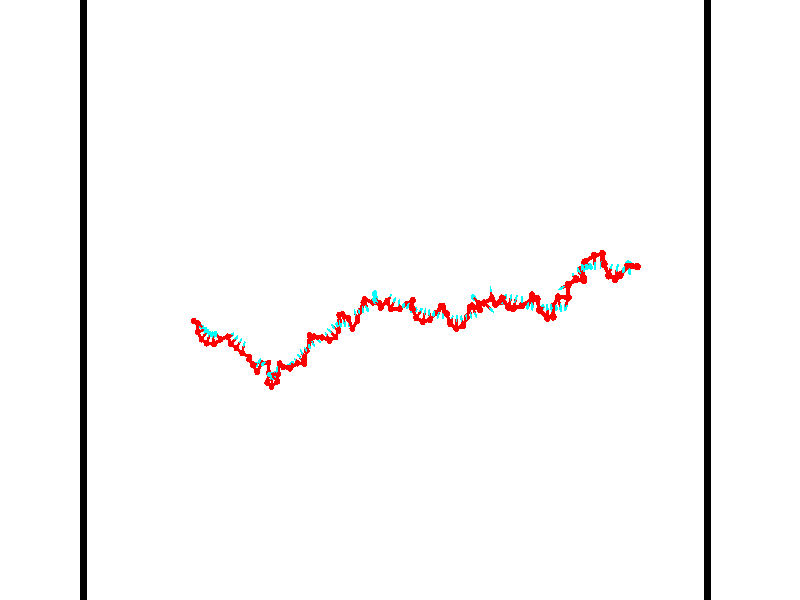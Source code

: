 // switches for output
#declare DRAW_BASES = 1; // possible values are 0, 1; only relevant for DNA ribbons
#declare DRAW_BASES_TYPE = 3; // possible values are 1, 2, 3; only relevant for DNA ribbons
#declare DRAW_FOG = 0; // set to 1 to enable fog

#include "colors.inc"

#include "transforms.inc"
background { rgb <1, 1, 1>}

#default {
   normal{
       ripples 0.25
       frequency 0.20
       turbulence 0.2
       lambda 5
   }
	finish {
		phong 0.1
		phong_size 40.
	}
}

// original window dimensions: 1024x640


// camera settings

camera {
	sky <-0, 1, 0>
	up <-0, 1, 0>
	right 1.6 * <0.99995, 0, 0.00999983>
	location <54.4867, 55, 106.329>
	look_at <55, 55, 55.0001>
	direction <0.513302, 0, -51.3289>
	angle 67.0682
}


# declare cpy_camera_pos = <54.4867, 55, 106.329>;
# if (DRAW_FOG = 1)
fog {
	fog_type 2
	up vnormalize(cpy_camera_pos)
	color rgbt<1,1,1,0.3>
	distance 1e-5
	fog_alt 3e-3
	fog_offset 88
}
# end


// LIGHTS

# declare lum = 6;
global_settings {
	ambient_light rgb lum * <0.05, 0.05, 0.05>
	max_trace_level 15
}# declare cpy_direct_light_amount = 0.25;
light_source
{	1000 * <-0.98995, -1, 1.00995>,
	rgb lum * cpy_direct_light_amount
	parallel
}

light_source
{	1000 * <0.98995, 1, -1.00995>,
	rgb lum * cpy_direct_light_amount
	parallel
}

// strand 0

// nucleotide -1

// particle -1
sphere {
	<36.045456, 53.373707, 50.494507> 0.250000
	pigment { color rgbt <1,0,0,0> }
	no_shadow
}
cylinder {
	<36.277916, 53.161842, 50.247372>,  <36.417393, 53.034721, 50.099091>, 0.100000
	pigment { color rgbt <1,0,0,0> }
	no_shadow
}
cylinder {
	<36.277916, 53.161842, 50.247372>,  <36.045456, 53.373707, 50.494507>, 0.100000
	pigment { color rgbt <1,0,0,0> }
	no_shadow
}

// particle -1
sphere {
	<36.277916, 53.161842, 50.247372> 0.100000
	pigment { color rgbt <1,0,0,0> }
	no_shadow
}
sphere {
	0, 1
	scale<0.080000,0.200000,0.300000>
	matrix <0.726832, -0.003658, 0.686806,
		-0.366036, -0.848200, 0.382850,
		0.581149, -0.529664, -0.617838,
		36.452259, 53.002945, 50.062019>
	pigment { color rgbt <0,1,1,0> }
	no_shadow
}
cylinder {
	<36.525539, 53.231453, 50.911068>,  <36.045456, 53.373707, 50.494507>, 0.130000
	pigment { color rgbt <1,0,0,0> }
	no_shadow
}

// nucleotide -1

// particle -1
sphere {
	<36.525539, 53.231453, 50.911068> 0.250000
	pigment { color rgbt <1,0,0,0> }
	no_shadow
}
cylinder {
	<36.657757, 53.042225, 50.584400>,  <36.737087, 52.928688, 50.388401>, 0.100000
	pigment { color rgbt <1,0,0,0> }
	no_shadow
}
cylinder {
	<36.657757, 53.042225, 50.584400>,  <36.525539, 53.231453, 50.911068>, 0.100000
	pigment { color rgbt <1,0,0,0> }
	no_shadow
}

// particle -1
sphere {
	<36.657757, 53.042225, 50.584400> 0.100000
	pigment { color rgbt <1,0,0,0> }
	no_shadow
}
sphere {
	0, 1
	scale<0.080000,0.200000,0.300000>
	matrix <0.876501, -0.167007, 0.451502,
		-0.349980, -0.865053, 0.359441,
		0.330544, -0.473067, -0.816669,
		36.756920, 52.900307, 50.339401>
	pigment { color rgbt <0,1,1,0> }
	no_shadow
}
cylinder {
	<36.630608, 52.574741, 51.158291>,  <36.525539, 53.231453, 50.911068>, 0.130000
	pigment { color rgbt <1,0,0,0> }
	no_shadow
}

// nucleotide -1

// particle -1
sphere {
	<36.630608, 52.574741, 51.158291> 0.250000
	pigment { color rgbt <1,0,0,0> }
	no_shadow
}
cylinder {
	<36.857449, 52.670380, 50.843018>,  <36.993553, 52.727764, 50.653854>, 0.100000
	pigment { color rgbt <1,0,0,0> }
	no_shadow
}
cylinder {
	<36.857449, 52.670380, 50.843018>,  <36.630608, 52.574741, 51.158291>, 0.100000
	pigment { color rgbt <1,0,0,0> }
	no_shadow
}

// particle -1
sphere {
	<36.857449, 52.670380, 50.843018> 0.100000
	pigment { color rgbt <1,0,0,0> }
	no_shadow
}
sphere {
	0, 1
	scale<0.080000,0.200000,0.300000>
	matrix <0.820469, -0.247957, 0.515119,
		-0.072272, -0.938803, -0.336787,
		0.567104, 0.239095, -0.788179,
		37.027580, 52.742107, 50.606564>
	pigment { color rgbt <0,1,1,0> }
	no_shadow
}
cylinder {
	<36.966774, 52.019318, 51.233112>,  <36.630608, 52.574741, 51.158291>, 0.130000
	pigment { color rgbt <1,0,0,0> }
	no_shadow
}

// nucleotide -1

// particle -1
sphere {
	<36.966774, 52.019318, 51.233112> 0.250000
	pigment { color rgbt <1,0,0,0> }
	no_shadow
}
cylinder {
	<37.174778, 52.312569, 51.057793>,  <37.299580, 52.488522, 50.952599>, 0.100000
	pigment { color rgbt <1,0,0,0> }
	no_shadow
}
cylinder {
	<37.174778, 52.312569, 51.057793>,  <36.966774, 52.019318, 51.233112>, 0.100000
	pigment { color rgbt <1,0,0,0> }
	no_shadow
}

// particle -1
sphere {
	<37.174778, 52.312569, 51.057793> 0.100000
	pigment { color rgbt <1,0,0,0> }
	no_shadow
}
sphere {
	0, 1
	scale<0.080000,0.200000,0.300000>
	matrix <0.753247, -0.151642, 0.640018,
		0.402754, -0.662964, -0.631085,
		0.520009, 0.733132, -0.438301,
		37.330780, 52.532509, 50.926304>
	pigment { color rgbt <0,1,1,0> }
	no_shadow
}
cylinder {
	<37.475586, 51.723022, 51.336815>,  <36.966774, 52.019318, 51.233112>, 0.130000
	pigment { color rgbt <1,0,0,0> }
	no_shadow
}

// nucleotide -1

// particle -1
sphere {
	<37.475586, 51.723022, 51.336815> 0.250000
	pigment { color rgbt <1,0,0,0> }
	no_shadow
}
cylinder {
	<37.603584, 52.090672, 51.244896>,  <37.680386, 52.311260, 51.189747>, 0.100000
	pigment { color rgbt <1,0,0,0> }
	no_shadow
}
cylinder {
	<37.603584, 52.090672, 51.244896>,  <37.475586, 51.723022, 51.336815>, 0.100000
	pigment { color rgbt <1,0,0,0> }
	no_shadow
}

// particle -1
sphere {
	<37.603584, 52.090672, 51.244896> 0.100000
	pigment { color rgbt <1,0,0,0> }
	no_shadow
}
sphere {
	0, 1
	scale<0.080000,0.200000,0.300000>
	matrix <0.787800, -0.123409, 0.603441,
		0.526280, -0.374133, -0.763579,
		0.320000, 0.919127, -0.229794,
		37.699585, 52.366409, 51.175957>
	pigment { color rgbt <0,1,1,0> }
	no_shadow
}
cylinder {
	<38.153755, 51.658863, 51.397739>,  <37.475586, 51.723022, 51.336815>, 0.130000
	pigment { color rgbt <1,0,0,0> }
	no_shadow
}

// nucleotide -1

// particle -1
sphere {
	<38.153755, 51.658863, 51.397739> 0.250000
	pigment { color rgbt <1,0,0,0> }
	no_shadow
}
cylinder {
	<38.095455, 52.054569, 51.393517>,  <38.060474, 52.291992, 51.390984>, 0.100000
	pigment { color rgbt <1,0,0,0> }
	no_shadow
}
cylinder {
	<38.095455, 52.054569, 51.393517>,  <38.153755, 51.658863, 51.397739>, 0.100000
	pigment { color rgbt <1,0,0,0> }
	no_shadow
}

// particle -1
sphere {
	<38.095455, 52.054569, 51.393517> 0.100000
	pigment { color rgbt <1,0,0,0> }
	no_shadow
}
sphere {
	0, 1
	scale<0.080000,0.200000,0.300000>
	matrix <0.811933, 0.125704, 0.570056,
		0.565264, 0.074512, -0.821538,
		-0.145746, 0.989266, -0.010558,
		38.051731, 52.351349, 51.390350>
	pigment { color rgbt <0,1,1,0> }
	no_shadow
}
cylinder {
	<38.668255, 52.006611, 51.168514>,  <38.153755, 51.658863, 51.397739>, 0.130000
	pigment { color rgbt <1,0,0,0> }
	no_shadow
}

// nucleotide -1

// particle -1
sphere {
	<38.668255, 52.006611, 51.168514> 0.250000
	pigment { color rgbt <1,0,0,0> }
	no_shadow
}
cylinder {
	<38.503616, 52.263222, 51.427444>,  <38.404835, 52.417187, 51.582802>, 0.100000
	pigment { color rgbt <1,0,0,0> }
	no_shadow
}
cylinder {
	<38.503616, 52.263222, 51.427444>,  <38.668255, 52.006611, 51.168514>, 0.100000
	pigment { color rgbt <1,0,0,0> }
	no_shadow
}

// particle -1
sphere {
	<38.503616, 52.263222, 51.427444> 0.100000
	pigment { color rgbt <1,0,0,0> }
	no_shadow
}
sphere {
	0, 1
	scale<0.080000,0.200000,0.300000>
	matrix <0.881342, 0.099367, 0.461911,
		0.232006, 0.760637, -0.606305,
		-0.411594, 0.641528, 0.647327,
		38.380138, 52.455681, 51.621643>
	pigment { color rgbt <0,1,1,0> }
	no_shadow
}
cylinder {
	<39.237808, 52.192234, 50.764404>,  <38.668255, 52.006611, 51.168514>, 0.130000
	pigment { color rgbt <1,0,0,0> }
	no_shadow
}

// nucleotide -1

// particle -1
sphere {
	<39.237808, 52.192234, 50.764404> 0.250000
	pigment { color rgbt <1,0,0,0> }
	no_shadow
}
cylinder {
	<39.376400, 52.251240, 50.393848>,  <39.459557, 52.286644, 50.171516>, 0.100000
	pigment { color rgbt <1,0,0,0> }
	no_shadow
}
cylinder {
	<39.376400, 52.251240, 50.393848>,  <39.237808, 52.192234, 50.764404>, 0.100000
	pigment { color rgbt <1,0,0,0> }
	no_shadow
}

// particle -1
sphere {
	<39.376400, 52.251240, 50.393848> 0.100000
	pigment { color rgbt <1,0,0,0> }
	no_shadow
}
sphere {
	0, 1
	scale<0.080000,0.200000,0.300000>
	matrix <0.873535, -0.410667, 0.261321,
		-0.341887, -0.899773, -0.271149,
		0.346481, 0.147516, -0.926385,
		39.480343, 52.295494, 50.115932>
	pigment { color rgbt <0,1,1,0> }
	no_shadow
}
cylinder {
	<39.460762, 51.641033, 50.620174>,  <39.237808, 52.192234, 50.764404>, 0.130000
	pigment { color rgbt <1,0,0,0> }
	no_shadow
}

// nucleotide -1

// particle -1
sphere {
	<39.460762, 51.641033, 50.620174> 0.250000
	pigment { color rgbt <1,0,0,0> }
	no_shadow
}
cylinder {
	<39.676178, 51.867386, 50.370453>,  <39.805428, 52.003197, 50.220619>, 0.100000
	pigment { color rgbt <1,0,0,0> }
	no_shadow
}
cylinder {
	<39.676178, 51.867386, 50.370453>,  <39.460762, 51.641033, 50.620174>, 0.100000
	pigment { color rgbt <1,0,0,0> }
	no_shadow
}

// particle -1
sphere {
	<39.676178, 51.867386, 50.370453> 0.100000
	pigment { color rgbt <1,0,0,0> }
	no_shadow
}
sphere {
	0, 1
	scale<0.080000,0.200000,0.300000>
	matrix <0.829459, -0.486378, 0.274653,
		-0.148224, -0.665743, -0.731312,
		0.538542, 0.565883, -0.624299,
		39.837742, 52.037151, 50.183163>
	pigment { color rgbt <0,1,1,0> }
	no_shadow
}
cylinder {
	<40.012424, 51.306923, 50.714649>,  <39.460762, 51.641033, 50.620174>, 0.130000
	pigment { color rgbt <1,0,0,0> }
	no_shadow
}

// nucleotide -1

// particle -1
sphere {
	<40.012424, 51.306923, 50.714649> 0.250000
	pigment { color rgbt <1,0,0,0> }
	no_shadow
}
cylinder {
	<40.148193, 51.591343, 50.468330>,  <40.229652, 51.761993, 50.320538>, 0.100000
	pigment { color rgbt <1,0,0,0> }
	no_shadow
}
cylinder {
	<40.148193, 51.591343, 50.468330>,  <40.012424, 51.306923, 50.714649>, 0.100000
	pigment { color rgbt <1,0,0,0> }
	no_shadow
}

// particle -1
sphere {
	<40.148193, 51.591343, 50.468330> 0.100000
	pigment { color rgbt <1,0,0,0> }
	no_shadow
}
sphere {
	0, 1
	scale<0.080000,0.200000,0.300000>
	matrix <0.906903, -0.421121, 0.013615,
		-0.249645, -0.563090, -0.787786,
		0.339419, 0.711046, -0.615798,
		40.250019, 51.804657, 50.283592>
	pigment { color rgbt <0,1,1,0> }
	no_shadow
}
cylinder {
	<40.400124, 50.906666, 50.220913>,  <40.012424, 51.306923, 50.714649>, 0.130000
	pigment { color rgbt <1,0,0,0> }
	no_shadow
}

// nucleotide -1

// particle -1
sphere {
	<40.400124, 50.906666, 50.220913> 0.250000
	pigment { color rgbt <1,0,0,0> }
	no_shadow
}
cylinder {
	<40.522953, 51.282063, 50.284088>,  <40.596649, 51.507301, 50.321995>, 0.100000
	pigment { color rgbt <1,0,0,0> }
	no_shadow
}
cylinder {
	<40.522953, 51.282063, 50.284088>,  <40.400124, 50.906666, 50.220913>, 0.100000
	pigment { color rgbt <1,0,0,0> }
	no_shadow
}

// particle -1
sphere {
	<40.522953, 51.282063, 50.284088> 0.100000
	pigment { color rgbt <1,0,0,0> }
	no_shadow
}
sphere {
	0, 1
	scale<0.080000,0.200000,0.300000>
	matrix <0.939016, -0.325774, 0.110091,
		0.154772, 0.114501, -0.981293,
		0.307074, 0.938489, 0.157939,
		40.615074, 51.563610, 50.331470>
	pigment { color rgbt <0,1,1,0> }
	no_shadow
}
cylinder {
	<41.011883, 50.551655, 49.928623>,  <40.400124, 50.906666, 50.220913>, 0.130000
	pigment { color rgbt <1,0,0,0> }
	no_shadow
}

// nucleotide -1

// particle -1
sphere {
	<41.011883, 50.551655, 49.928623> 0.250000
	pigment { color rgbt <1,0,0,0> }
	no_shadow
}
cylinder {
	<41.188244, 50.193569, 49.954556>,  <41.294060, 49.978718, 49.970116>, 0.100000
	pigment { color rgbt <1,0,0,0> }
	no_shadow
}
cylinder {
	<41.188244, 50.193569, 49.954556>,  <41.011883, 50.551655, 49.928623>, 0.100000
	pigment { color rgbt <1,0,0,0> }
	no_shadow
}

// particle -1
sphere {
	<41.188244, 50.193569, 49.954556> 0.100000
	pigment { color rgbt <1,0,0,0> }
	no_shadow
}
sphere {
	0, 1
	scale<0.080000,0.200000,0.300000>
	matrix <0.726467, 0.398349, 0.559967,
		-0.527114, -0.199793, 0.825974,
		0.440904, -0.895210, 0.064833,
		41.320515, 49.925007, 49.974007>
	pigment { color rgbt <0,1,1,0> }
	no_shadow
}
cylinder {
	<41.146225, 50.461510, 50.641270>,  <41.011883, 50.551655, 49.928623>, 0.130000
	pigment { color rgbt <1,0,0,0> }
	no_shadow
}

// nucleotide -1

// particle -1
sphere {
	<41.146225, 50.461510, 50.641270> 0.250000
	pigment { color rgbt <1,0,0,0> }
	no_shadow
}
cylinder {
	<41.384369, 50.217033, 50.432659>,  <41.527256, 50.070347, 50.307495>, 0.100000
	pigment { color rgbt <1,0,0,0> }
	no_shadow
}
cylinder {
	<41.384369, 50.217033, 50.432659>,  <41.146225, 50.461510, 50.641270>, 0.100000
	pigment { color rgbt <1,0,0,0> }
	no_shadow
}

// particle -1
sphere {
	<41.384369, 50.217033, 50.432659> 0.100000
	pigment { color rgbt <1,0,0,0> }
	no_shadow
}
sphere {
	0, 1
	scale<0.080000,0.200000,0.300000>
	matrix <0.772815, 0.258060, 0.579795,
		-0.219783, -0.748228, 0.625979,
		0.595359, -0.611195, -0.521525,
		41.562977, 50.033676, 50.276203>
	pigment { color rgbt <0,1,1,0> }
	no_shadow
}
cylinder {
	<41.592682, 50.106304, 51.208210>,  <41.146225, 50.461510, 50.641270>, 0.130000
	pigment { color rgbt <1,0,0,0> }
	no_shadow
}

// nucleotide -1

// particle -1
sphere {
	<41.592682, 50.106304, 51.208210> 0.250000
	pigment { color rgbt <1,0,0,0> }
	no_shadow
}
cylinder {
	<41.722321, 50.069557, 50.831589>,  <41.800102, 50.047508, 50.605618>, 0.100000
	pigment { color rgbt <1,0,0,0> }
	no_shadow
}
cylinder {
	<41.722321, 50.069557, 50.831589>,  <41.592682, 50.106304, 51.208210>, 0.100000
	pigment { color rgbt <1,0,0,0> }
	no_shadow
}

// particle -1
sphere {
	<41.722321, 50.069557, 50.831589> 0.100000
	pigment { color rgbt <1,0,0,0> }
	no_shadow
}
sphere {
	0, 1
	scale<0.080000,0.200000,0.300000>
	matrix <0.944335, 0.090879, 0.316183,
		0.056521, -0.991615, 0.116207,
		0.324093, -0.091868, -0.941554,
		41.819550, 50.041996, 50.549122>
	pigment { color rgbt <0,1,1,0> }
	no_shadow
}
cylinder {
	<42.006283, 49.523815, 51.120098>,  <41.592682, 50.106304, 51.208210>, 0.130000
	pigment { color rgbt <1,0,0,0> }
	no_shadow
}

// nucleotide -1

// particle -1
sphere {
	<42.006283, 49.523815, 51.120098> 0.250000
	pigment { color rgbt <1,0,0,0> }
	no_shadow
}
cylinder {
	<42.111465, 49.817928, 50.870232>,  <42.174576, 49.994396, 50.720310>, 0.100000
	pigment { color rgbt <1,0,0,0> }
	no_shadow
}
cylinder {
	<42.111465, 49.817928, 50.870232>,  <42.006283, 49.523815, 51.120098>, 0.100000
	pigment { color rgbt <1,0,0,0> }
	no_shadow
}

// particle -1
sphere {
	<42.111465, 49.817928, 50.870232> 0.100000
	pigment { color rgbt <1,0,0,0> }
	no_shadow
}
sphere {
	0, 1
	scale<0.080000,0.200000,0.300000>
	matrix <0.959881, -0.134038, 0.246295,
		0.097368, -0.664373, -0.741032,
		0.262959, 0.735284, -0.624668,
		42.190353, 50.038513, 50.682831>
	pigment { color rgbt <0,1,1,0> }
	no_shadow
}
cylinder {
	<42.423195, 50.193581, 51.334343>,  <42.006283, 49.523815, 51.120098>, 0.130000
	pigment { color rgbt <1,0,0,0> }
	no_shadow
}

// nucleotide -1

// particle -1
sphere {
	<42.423195, 50.193581, 51.334343> 0.250000
	pigment { color rgbt <1,0,0,0> }
	no_shadow
}
cylinder {
	<42.426350, 50.331913, 51.709648>,  <42.428242, 50.414913, 51.934830>, 0.100000
	pigment { color rgbt <1,0,0,0> }
	no_shadow
}
cylinder {
	<42.426350, 50.331913, 51.709648>,  <42.423195, 50.193581, 51.334343>, 0.100000
	pigment { color rgbt <1,0,0,0> }
	no_shadow
}

// particle -1
sphere {
	<42.426350, 50.331913, 51.709648> 0.100000
	pigment { color rgbt <1,0,0,0> }
	no_shadow
}
sphere {
	0, 1
	scale<0.080000,0.200000,0.300000>
	matrix <0.910401, -0.390622, 0.136325,
		0.413652, 0.853120, -0.317927,
		0.007887, 0.345832, 0.938263,
		42.428715, 50.435661, 51.991127>
	pigment { color rgbt <0,1,1,0> }
	no_shadow
}
cylinder {
	<43.138443, 50.252228, 51.544395>,  <42.423195, 50.193581, 51.334343>, 0.130000
	pigment { color rgbt <1,0,0,0> }
	no_shadow
}

// nucleotide -1

// particle -1
sphere {
	<43.138443, 50.252228, 51.544395> 0.250000
	pigment { color rgbt <1,0,0,0> }
	no_shadow
}
cylinder {
	<42.940723, 50.243332, 51.891998>,  <42.822090, 50.237995, 52.100559>, 0.100000
	pigment { color rgbt <1,0,0,0> }
	no_shadow
}
cylinder {
	<42.940723, 50.243332, 51.891998>,  <43.138443, 50.252228, 51.544395>, 0.100000
	pigment { color rgbt <1,0,0,0> }
	no_shadow
}

// particle -1
sphere {
	<42.940723, 50.243332, 51.891998> 0.100000
	pigment { color rgbt <1,0,0,0> }
	no_shadow
}
sphere {
	0, 1
	scale<0.080000,0.200000,0.300000>
	matrix <0.764398, -0.487168, 0.422332,
		0.413959, 0.873025, 0.257808,
		-0.494302, -0.022240, 0.869006,
		42.792431, 50.236660, 52.152699>
	pigment { color rgbt <0,1,1,0> }
	no_shadow
}
cylinder {
	<43.169151, 49.518959, 51.655663>,  <43.138443, 50.252228, 51.544395>, 0.130000
	pigment { color rgbt <1,0,0,0> }
	no_shadow
}

// nucleotide -1

// particle -1
sphere {
	<43.169151, 49.518959, 51.655663> 0.250000
	pigment { color rgbt <1,0,0,0> }
	no_shadow
}
cylinder {
	<43.564846, 49.493786, 51.708500>,  <43.802261, 49.478683, 51.740200>, 0.100000
	pigment { color rgbt <1,0,0,0> }
	no_shadow
}
cylinder {
	<43.564846, 49.493786, 51.708500>,  <43.169151, 49.518959, 51.655663>, 0.100000
	pigment { color rgbt <1,0,0,0> }
	no_shadow
}

// particle -1
sphere {
	<43.564846, 49.493786, 51.708500> 0.100000
	pigment { color rgbt <1,0,0,0> }
	no_shadow
}
sphere {
	0, 1
	scale<0.080000,0.200000,0.300000>
	matrix <-0.140263, -0.150886, 0.978550,
		-0.041648, -0.986546, -0.158089,
		0.989238, -0.062928, 0.132092,
		43.861618, 49.474907, 51.748127>
	pigment { color rgbt <0,1,1,0> }
	no_shadow
}
cylinder {
	<43.139759, 48.846817, 52.168941>,  <43.169151, 49.518959, 51.655663>, 0.130000
	pigment { color rgbt <1,0,0,0> }
	no_shadow
}

// nucleotide -1

// particle -1
sphere {
	<43.139759, 48.846817, 52.168941> 0.250000
	pigment { color rgbt <1,0,0,0> }
	no_shadow
}
cylinder {
	<43.456741, 49.089413, 52.143078>,  <43.646931, 49.234970, 52.127560>, 0.100000
	pigment { color rgbt <1,0,0,0> }
	no_shadow
}
cylinder {
	<43.456741, 49.089413, 52.143078>,  <43.139759, 48.846817, 52.168941>, 0.100000
	pigment { color rgbt <1,0,0,0> }
	no_shadow
}

// particle -1
sphere {
	<43.456741, 49.089413, 52.143078> 0.100000
	pigment { color rgbt <1,0,0,0> }
	no_shadow
}
sphere {
	0, 1
	scale<0.080000,0.200000,0.300000>
	matrix <0.057087, 0.031796, 0.997863,
		0.607250, -0.794455, -0.009426,
		0.792457, 0.606490, -0.064662,
		43.694477, 49.271358, 52.123680>
	pigment { color rgbt <0,1,1,0> }
	no_shadow
}
cylinder {
	<43.614388, 48.599396, 52.584133>,  <43.139759, 48.846817, 52.168941>, 0.130000
	pigment { color rgbt <1,0,0,0> }
	no_shadow
}

// nucleotide -1

// particle -1
sphere {
	<43.614388, 48.599396, 52.584133> 0.250000
	pigment { color rgbt <1,0,0,0> }
	no_shadow
}
cylinder {
	<43.613441, 48.996746, 52.538170>,  <43.612873, 49.235157, 52.510590>, 0.100000
	pigment { color rgbt <1,0,0,0> }
	no_shadow
}
cylinder {
	<43.613441, 48.996746, 52.538170>,  <43.614388, 48.599396, 52.584133>, 0.100000
	pigment { color rgbt <1,0,0,0> }
	no_shadow
}

// particle -1
sphere {
	<43.613441, 48.996746, 52.538170> 0.100000
	pigment { color rgbt <1,0,0,0> }
	no_shadow
}
sphere {
	0, 1
	scale<0.080000,0.200000,0.300000>
	matrix <-0.134679, 0.113548, 0.984362,
		0.990887, 0.017809, 0.133518,
		-0.002369, 0.993373, -0.114912,
		43.612732, 49.294758, 52.503696>
	pigment { color rgbt <0,1,1,0> }
	no_shadow
}
cylinder {
	<44.202648, 49.027172, 52.978615>,  <43.614388, 48.599396, 52.584133>, 0.130000
	pigment { color rgbt <1,0,0,0> }
	no_shadow
}

// nucleotide -1

// particle -1
sphere {
	<44.202648, 49.027172, 52.978615> 0.250000
	pigment { color rgbt <1,0,0,0> }
	no_shadow
}
cylinder {
	<43.886211, 49.268246, 52.936749>,  <43.696350, 49.412888, 52.911629>, 0.100000
	pigment { color rgbt <1,0,0,0> }
	no_shadow
}
cylinder {
	<43.886211, 49.268246, 52.936749>,  <44.202648, 49.027172, 52.978615>, 0.100000
	pigment { color rgbt <1,0,0,0> }
	no_shadow
}

// particle -1
sphere {
	<43.886211, 49.268246, 52.936749> 0.100000
	pigment { color rgbt <1,0,0,0> }
	no_shadow
}
sphere {
	0, 1
	scale<0.080000,0.200000,0.300000>
	matrix <0.013641, 0.188445, 0.981989,
		0.611549, 0.775413, -0.157298,
		-0.791089, 0.602680, -0.104666,
		43.648884, 49.449051, 52.905350>
	pigment { color rgbt <0,1,1,0> }
	no_shadow
}
cylinder {
	<44.328377, 49.585690, 53.341667>,  <44.202648, 49.027172, 52.978615>, 0.130000
	pigment { color rgbt <1,0,0,0> }
	no_shadow
}

// nucleotide -1

// particle -1
sphere {
	<44.328377, 49.585690, 53.341667> 0.250000
	pigment { color rgbt <1,0,0,0> }
	no_shadow
}
cylinder {
	<43.929756, 49.574654, 53.310387>,  <43.690582, 49.568031, 53.291618>, 0.100000
	pigment { color rgbt <1,0,0,0> }
	no_shadow
}
cylinder {
	<43.929756, 49.574654, 53.310387>,  <44.328377, 49.585690, 53.341667>, 0.100000
	pigment { color rgbt <1,0,0,0> }
	no_shadow
}

// particle -1
sphere {
	<43.929756, 49.574654, 53.310387> 0.100000
	pigment { color rgbt <1,0,0,0> }
	no_shadow
}
sphere {
	0, 1
	scale<0.080000,0.200000,0.300000>
	matrix <-0.078807, 0.021583, 0.996656,
		-0.025812, 0.999386, -0.023683,
		-0.996556, -0.027592, -0.078201,
		43.630791, 49.566376, 53.286926>
	pigment { color rgbt <0,1,1,0> }
	no_shadow
}
cylinder {
	<44.440479, 50.334743, 53.162609>,  <44.328377, 49.585690, 53.341667>, 0.130000
	pigment { color rgbt <1,0,0,0> }
	no_shadow
}

// nucleotide -1

// particle -1
sphere {
	<44.440479, 50.334743, 53.162609> 0.250000
	pigment { color rgbt <1,0,0,0> }
	no_shadow
}
cylinder {
	<44.365963, 50.108334, 53.483833>,  <44.321251, 49.972488, 53.676567>, 0.100000
	pigment { color rgbt <1,0,0,0> }
	no_shadow
}
cylinder {
	<44.365963, 50.108334, 53.483833>,  <44.440479, 50.334743, 53.162609>, 0.100000
	pigment { color rgbt <1,0,0,0> }
	no_shadow
}

// particle -1
sphere {
	<44.365963, 50.108334, 53.483833> 0.100000
	pigment { color rgbt <1,0,0,0> }
	no_shadow
}
sphere {
	0, 1
	scale<0.080000,0.200000,0.300000>
	matrix <0.982049, -0.082686, 0.169537,
		-0.029560, 0.820230, 0.571269,
		-0.186295, -0.566026, 0.803062,
		44.310074, 49.938526, 53.724751>
	pigment { color rgbt <0,1,1,0> }
	no_shadow
}
cylinder {
	<44.661572, 50.034576, 52.617401>,  <44.440479, 50.334743, 53.162609>, 0.130000
	pigment { color rgbt <1,0,0,0> }
	no_shadow
}

// nucleotide -1

// particle -1
sphere {
	<44.661572, 50.034576, 52.617401> 0.250000
	pigment { color rgbt <1,0,0,0> }
	no_shadow
}
cylinder {
	<44.941044, 50.060539, 52.332409>,  <45.108727, 50.076118, 52.161415>, 0.100000
	pigment { color rgbt <1,0,0,0> }
	no_shadow
}
cylinder {
	<44.941044, 50.060539, 52.332409>,  <44.661572, 50.034576, 52.617401>, 0.100000
	pigment { color rgbt <1,0,0,0> }
	no_shadow
}

// particle -1
sphere {
	<44.941044, 50.060539, 52.332409> 0.100000
	pigment { color rgbt <1,0,0,0> }
	no_shadow
}
sphere {
	0, 1
	scale<0.080000,0.200000,0.300000>
	matrix <0.568092, 0.555003, 0.607653,
		0.434871, -0.829312, 0.350897,
		0.698683, 0.064909, -0.712480,
		45.150650, 50.080013, 52.118664>
	pigment { color rgbt <0,1,1,0> }
	no_shadow
}
cylinder {
	<45.316399, 49.967903, 52.993061>,  <44.661572, 50.034576, 52.617401>, 0.130000
	pigment { color rgbt <1,0,0,0> }
	no_shadow
}

// nucleotide -1

// particle -1
sphere {
	<45.316399, 49.967903, 52.993061> 0.250000
	pigment { color rgbt <1,0,0,0> }
	no_shadow
}
cylinder {
	<45.374901, 50.140343, 52.636913>,  <45.410000, 50.243809, 52.423225>, 0.100000
	pigment { color rgbt <1,0,0,0> }
	no_shadow
}
cylinder {
	<45.374901, 50.140343, 52.636913>,  <45.316399, 49.967903, 52.993061>, 0.100000
	pigment { color rgbt <1,0,0,0> }
	no_shadow
}

// particle -1
sphere {
	<45.374901, 50.140343, 52.636913> 0.100000
	pigment { color rgbt <1,0,0,0> }
	no_shadow
}
sphere {
	0, 1
	scale<0.080000,0.200000,0.300000>
	matrix <0.531734, 0.724712, 0.438236,
		0.834188, -0.537534, -0.123240,
		0.146253, 0.431102, -0.890371,
		45.418777, 50.269672, 52.369801>
	pigment { color rgbt <0,1,1,0> }
	no_shadow
}
cylinder {
	<45.970463, 50.357262, 53.000645>,  <45.316399, 49.967903, 52.993061>, 0.130000
	pigment { color rgbt <1,0,0,0> }
	no_shadow
}

// nucleotide -1

// particle -1
sphere {
	<45.970463, 50.357262, 53.000645> 0.250000
	pigment { color rgbt <1,0,0,0> }
	no_shadow
}
cylinder {
	<45.826244, 50.452469, 52.639900>,  <45.739712, 50.509594, 52.423454>, 0.100000
	pigment { color rgbt <1,0,0,0> }
	no_shadow
}
cylinder {
	<45.826244, 50.452469, 52.639900>,  <45.970463, 50.357262, 53.000645>, 0.100000
	pigment { color rgbt <1,0,0,0> }
	no_shadow
}

// particle -1
sphere {
	<45.826244, 50.452469, 52.639900> 0.100000
	pigment { color rgbt <1,0,0,0> }
	no_shadow
}
sphere {
	0, 1
	scale<0.080000,0.200000,0.300000>
	matrix <0.645576, 0.761559, -0.057099,
		0.673230, -0.602807, -0.428235,
		-0.360546, 0.238017, -0.901861,
		45.718079, 50.523872, 52.369343>
	pigment { color rgbt <0,1,1,0> }
	no_shadow
}
cylinder {
	<46.487202, 50.280411, 52.424900>,  <45.970463, 50.357262, 53.000645>, 0.130000
	pigment { color rgbt <1,0,0,0> }
	no_shadow
}

// nucleotide -1

// particle -1
sphere {
	<46.487202, 50.280411, 52.424900> 0.250000
	pigment { color rgbt <1,0,0,0> }
	no_shadow
}
cylinder {
	<46.219719, 50.568317, 52.350307>,  <46.059231, 50.741062, 52.305553>, 0.100000
	pigment { color rgbt <1,0,0,0> }
	no_shadow
}
cylinder {
	<46.219719, 50.568317, 52.350307>,  <46.487202, 50.280411, 52.424900>, 0.100000
	pigment { color rgbt <1,0,0,0> }
	no_shadow
}

// particle -1
sphere {
	<46.219719, 50.568317, 52.350307> 0.100000
	pigment { color rgbt <1,0,0,0> }
	no_shadow
}
sphere {
	0, 1
	scale<0.080000,0.200000,0.300000>
	matrix <0.739208, 0.616579, -0.270927,
		-0.080025, -0.319017, -0.944365,
		-0.668706, 0.719763, -0.186478,
		46.019108, 50.784245, 52.294365>
	pigment { color rgbt <0,1,1,0> }
	no_shadow
}
cylinder {
	<46.402477, 50.576382, 51.685921>,  <46.487202, 50.280411, 52.424900>, 0.130000
	pigment { color rgbt <1,0,0,0> }
	no_shadow
}

// nucleotide -1

// particle -1
sphere {
	<46.402477, 50.576382, 51.685921> 0.250000
	pigment { color rgbt <1,0,0,0> }
	no_shadow
}
cylinder {
	<46.294514, 50.875008, 51.929161>,  <46.229736, 51.054184, 52.075108>, 0.100000
	pigment { color rgbt <1,0,0,0> }
	no_shadow
}
cylinder {
	<46.294514, 50.875008, 51.929161>,  <46.402477, 50.576382, 51.685921>, 0.100000
	pigment { color rgbt <1,0,0,0> }
	no_shadow
}

// particle -1
sphere {
	<46.294514, 50.875008, 51.929161> 0.100000
	pigment { color rgbt <1,0,0,0> }
	no_shadow
}
sphere {
	0, 1
	scale<0.080000,0.200000,0.300000>
	matrix <0.869511, 0.460281, -0.179144,
		-0.413641, 0.480401, -0.773379,
		-0.269911, 0.746563, 0.608105,
		46.213539, 51.098976, 52.111591>
	pigment { color rgbt <0,1,1,0> }
	no_shadow
}
cylinder {
	<46.548168, 51.146530, 51.258018>,  <46.402477, 50.576382, 51.685921>, 0.130000
	pigment { color rgbt <1,0,0,0> }
	no_shadow
}

// nucleotide -1

// particle -1
sphere {
	<46.548168, 51.146530, 51.258018> 0.250000
	pigment { color rgbt <1,0,0,0> }
	no_shadow
}
cylinder {
	<46.541195, 51.227203, 51.649738>,  <46.537010, 51.275608, 51.884769>, 0.100000
	pigment { color rgbt <1,0,0,0> }
	no_shadow
}
cylinder {
	<46.541195, 51.227203, 51.649738>,  <46.548168, 51.146530, 51.258018>, 0.100000
	pigment { color rgbt <1,0,0,0> }
	no_shadow
}

// particle -1
sphere {
	<46.541195, 51.227203, 51.649738> 0.100000
	pigment { color rgbt <1,0,0,0> }
	no_shadow
}
sphere {
	0, 1
	scale<0.080000,0.200000,0.300000>
	matrix <0.824063, 0.557573, -0.100160,
		-0.566229, 0.805256, -0.175917,
		-0.017432, 0.201681, 0.979296,
		46.535965, 51.287708, 51.943527>
	pigment { color rgbt <0,1,1,0> }
	no_shadow
}
cylinder {
	<46.828854, 51.905144, 51.304802>,  <46.548168, 51.146530, 51.258018>, 0.130000
	pigment { color rgbt <1,0,0,0> }
	no_shadow
}

// nucleotide -1

// particle -1
sphere {
	<46.828854, 51.905144, 51.304802> 0.250000
	pigment { color rgbt <1,0,0,0> }
	no_shadow
}
cylinder {
	<46.856686, 51.682098, 51.635674>,  <46.873386, 51.548271, 51.834198>, 0.100000
	pigment { color rgbt <1,0,0,0> }
	no_shadow
}
cylinder {
	<46.856686, 51.682098, 51.635674>,  <46.828854, 51.905144, 51.304802>, 0.100000
	pigment { color rgbt <1,0,0,0> }
	no_shadow
}

// particle -1
sphere {
	<46.856686, 51.682098, 51.635674> 0.100000
	pigment { color rgbt <1,0,0,0> }
	no_shadow
}
sphere {
	0, 1
	scale<0.080000,0.200000,0.300000>
	matrix <0.826770, 0.496232, 0.264964,
		-0.558220, 0.665452, 0.495545,
		0.069585, -0.557609, 0.827182,
		46.877560, 51.514816, 51.883827>
	pigment { color rgbt <0,1,1,0> }
	no_shadow
}
cylinder {
	<46.892159, 52.335896, 51.922371>,  <46.828854, 51.905144, 51.304802>, 0.130000
	pigment { color rgbt <1,0,0,0> }
	no_shadow
}

// nucleotide -1

// particle -1
sphere {
	<46.892159, 52.335896, 51.922371> 0.250000
	pigment { color rgbt <1,0,0,0> }
	no_shadow
}
cylinder {
	<47.082245, 51.985012, 51.949738>,  <47.196297, 51.774483, 51.966156>, 0.100000
	pigment { color rgbt <1,0,0,0> }
	no_shadow
}
cylinder {
	<47.082245, 51.985012, 51.949738>,  <46.892159, 52.335896, 51.922371>, 0.100000
	pigment { color rgbt <1,0,0,0> }
	no_shadow
}

// particle -1
sphere {
	<47.082245, 51.985012, 51.949738> 0.100000
	pigment { color rgbt <1,0,0,0> }
	no_shadow
}
sphere {
	0, 1
	scale<0.080000,0.200000,0.300000>
	matrix <0.870363, 0.480055, 0.109609,
		-0.128995, 0.007461, 0.991617,
		0.475213, -0.877207, 0.068418,
		47.224808, 51.721851, 51.970264>
	pigment { color rgbt <0,1,1,0> }
	no_shadow
}
cylinder {
	<47.368118, 52.294056, 52.552963>,  <46.892159, 52.335896, 51.922371>, 0.130000
	pigment { color rgbt <1,0,0,0> }
	no_shadow
}

// nucleotide -1

// particle -1
sphere {
	<47.368118, 52.294056, 52.552963> 0.250000
	pigment { color rgbt <1,0,0,0> }
	no_shadow
}
cylinder {
	<47.571239, 52.114693, 52.258736>,  <47.693111, 52.007072, 52.082199>, 0.100000
	pigment { color rgbt <1,0,0,0> }
	no_shadow
}
cylinder {
	<47.571239, 52.114693, 52.258736>,  <47.368118, 52.294056, 52.552963>, 0.100000
	pigment { color rgbt <1,0,0,0> }
	no_shadow
}

// particle -1
sphere {
	<47.571239, 52.114693, 52.258736> 0.100000
	pigment { color rgbt <1,0,0,0> }
	no_shadow
}
sphere {
	0, 1
	scale<0.080000,0.200000,0.300000>
	matrix <0.742230, 0.661165, 0.109345,
		0.437303, -0.601489, 0.668563,
		0.507800, -0.448410, -0.735573,
		47.723579, 51.980171, 52.038063>
	pigment { color rgbt <0,1,1,0> }
	no_shadow
}
cylinder {
	<48.111851, 52.227051, 52.799030>,  <47.368118, 52.294056, 52.552963>, 0.130000
	pigment { color rgbt <1,0,0,0> }
	no_shadow
}

// nucleotide -1

// particle -1
sphere {
	<48.111851, 52.227051, 52.799030> 0.250000
	pigment { color rgbt <1,0,0,0> }
	no_shadow
}
cylinder {
	<48.092468, 52.195583, 52.400742>,  <48.080841, 52.176704, 52.161770>, 0.100000
	pigment { color rgbt <1,0,0,0> }
	no_shadow
}
cylinder {
	<48.092468, 52.195583, 52.400742>,  <48.111851, 52.227051, 52.799030>, 0.100000
	pigment { color rgbt <1,0,0,0> }
	no_shadow
}

// particle -1
sphere {
	<48.092468, 52.195583, 52.400742> 0.100000
	pigment { color rgbt <1,0,0,0> }
	no_shadow
}
sphere {
	0, 1
	scale<0.080000,0.200000,0.300000>
	matrix <0.787680, 0.609979, -0.086521,
		0.614176, -0.788503, 0.032410,
		-0.048453, -0.078668, -0.995723,
		48.077934, 52.171982, 52.102024>
	pigment { color rgbt <0,1,1,0> }
	no_shadow
}
cylinder {
	<48.733551, 51.997925, 52.556206>,  <48.111851, 52.227051, 52.799030>, 0.130000
	pigment { color rgbt <1,0,0,0> }
	no_shadow
}

// nucleotide -1

// particle -1
sphere {
	<48.733551, 51.997925, 52.556206> 0.250000
	pigment { color rgbt <1,0,0,0> }
	no_shadow
}
cylinder {
	<48.556862, 52.225151, 52.278450>,  <48.450848, 52.361488, 52.111797>, 0.100000
	pigment { color rgbt <1,0,0,0> }
	no_shadow
}
cylinder {
	<48.556862, 52.225151, 52.278450>,  <48.733551, 51.997925, 52.556206>, 0.100000
	pigment { color rgbt <1,0,0,0> }
	no_shadow
}

// particle -1
sphere {
	<48.556862, 52.225151, 52.278450> 0.100000
	pigment { color rgbt <1,0,0,0> }
	no_shadow
}
sphere {
	0, 1
	scale<0.080000,0.200000,0.300000>
	matrix <0.794577, 0.607100, -0.008790,
		0.416573, -0.555631, -0.719542,
		-0.441719, 0.568070, -0.694393,
		48.424347, 52.395573, 52.070133>
	pigment { color rgbt <0,1,1,0> }
	no_shadow
}
cylinder {
	<49.267174, 52.236916, 52.206066>,  <48.733551, 51.997925, 52.556206>, 0.130000
	pigment { color rgbt <1,0,0,0> }
	no_shadow
}

// nucleotide -1

// particle -1
sphere {
	<49.267174, 52.236916, 52.206066> 0.250000
	pigment { color rgbt <1,0,0,0> }
	no_shadow
}
cylinder {
	<48.962128, 52.486786, 52.138897>,  <48.779099, 52.636707, 52.098595>, 0.100000
	pigment { color rgbt <1,0,0,0> }
	no_shadow
}
cylinder {
	<48.962128, 52.486786, 52.138897>,  <49.267174, 52.236916, 52.206066>, 0.100000
	pigment { color rgbt <1,0,0,0> }
	no_shadow
}

// particle -1
sphere {
	<48.962128, 52.486786, 52.138897> 0.100000
	pigment { color rgbt <1,0,0,0> }
	no_shadow
}
sphere {
	0, 1
	scale<0.080000,0.200000,0.300000>
	matrix <0.629671, 0.776343, 0.028389,
		0.148098, -0.084084, -0.985392,
		-0.762615, 0.624677, -0.167920,
		48.733345, 52.674191, 52.088520>
	pigment { color rgbt <0,1,1,0> }
	no_shadow
}
cylinder {
	<49.465862, 52.680676, 51.610661>,  <49.267174, 52.236916, 52.206066>, 0.130000
	pigment { color rgbt <1,0,0,0> }
	no_shadow
}

// nucleotide -1

// particle -1
sphere {
	<49.465862, 52.680676, 51.610661> 0.250000
	pigment { color rgbt <1,0,0,0> }
	no_shadow
}
cylinder {
	<49.219563, 52.868618, 51.863670>,  <49.071785, 52.981384, 52.015476>, 0.100000
	pigment { color rgbt <1,0,0,0> }
	no_shadow
}
cylinder {
	<49.219563, 52.868618, 51.863670>,  <49.465862, 52.680676, 51.610661>, 0.100000
	pigment { color rgbt <1,0,0,0> }
	no_shadow
}

// particle -1
sphere {
	<49.219563, 52.868618, 51.863670> 0.100000
	pigment { color rgbt <1,0,0,0> }
	no_shadow
}
sphere {
	0, 1
	scale<0.080000,0.200000,0.300000>
	matrix <0.743837, 0.611436, 0.269912,
		-0.259931, 0.636695, -0.725986,
		-0.615746, 0.469857, 0.632528,
		49.034840, 53.009575, 52.053429>
	pigment { color rgbt <0,1,1,0> }
	no_shadow
}
cylinder {
	<49.551289, 53.389618, 51.469975>,  <49.465862, 52.680676, 51.610661>, 0.130000
	pigment { color rgbt <1,0,0,0> }
	no_shadow
}

// nucleotide -1

// particle -1
sphere {
	<49.551289, 53.389618, 51.469975> 0.250000
	pigment { color rgbt <1,0,0,0> }
	no_shadow
}
cylinder {
	<49.456898, 53.259705, 51.836327>,  <49.400265, 53.181755, 52.056137>, 0.100000
	pigment { color rgbt <1,0,0,0> }
	no_shadow
}
cylinder {
	<49.456898, 53.259705, 51.836327>,  <49.551289, 53.389618, 51.469975>, 0.100000
	pigment { color rgbt <1,0,0,0> }
	no_shadow
}

// particle -1
sphere {
	<49.456898, 53.259705, 51.836327> 0.100000
	pigment { color rgbt <1,0,0,0> }
	no_shadow
}
sphere {
	0, 1
	scale<0.080000,0.200000,0.300000>
	matrix <0.838684, 0.407989, 0.360768,
		-0.490840, 0.853264, 0.176117,
		-0.235977, -0.324786, 0.915876,
		49.386105, 53.162270, 52.111088>
	pigment { color rgbt <0,1,1,0> }
	no_shadow
}
cylinder {
	<49.573830, 53.878460, 52.085129>,  <49.551289, 53.389618, 51.469975>, 0.130000
	pigment { color rgbt <1,0,0,0> }
	no_shadow
}

// nucleotide -1

// particle -1
sphere {
	<49.573830, 53.878460, 52.085129> 0.250000
	pigment { color rgbt <1,0,0,0> }
	no_shadow
}
cylinder {
	<49.635002, 53.501080, 52.202778>,  <49.671707, 53.274651, 52.273365>, 0.100000
	pigment { color rgbt <1,0,0,0> }
	no_shadow
}
cylinder {
	<49.635002, 53.501080, 52.202778>,  <49.573830, 53.878460, 52.085129>, 0.100000
	pigment { color rgbt <1,0,0,0> }
	no_shadow
}

// particle -1
sphere {
	<49.635002, 53.501080, 52.202778> 0.100000
	pigment { color rgbt <1,0,0,0> }
	no_shadow
}
sphere {
	0, 1
	scale<0.080000,0.200000,0.300000>
	matrix <0.863895, 0.272157, 0.423812,
		-0.479894, 0.189274, 0.856666,
		0.152931, -0.943454, 0.294119,
		49.680882, 53.218044, 52.291012>
	pigment { color rgbt <0,1,1,0> }
	no_shadow
}
cylinder {
	<49.924587, 53.936543, 52.664188>,  <49.573830, 53.878460, 52.085129>, 0.130000
	pigment { color rgbt <1,0,0,0> }
	no_shadow
}

// nucleotide -1

// particle -1
sphere {
	<49.924587, 53.936543, 52.664188> 0.250000
	pigment { color rgbt <1,0,0,0> }
	no_shadow
}
cylinder {
	<50.010574, 53.568420, 52.533447>,  <50.062164, 53.347549, 52.455002>, 0.100000
	pigment { color rgbt <1,0,0,0> }
	no_shadow
}
cylinder {
	<50.010574, 53.568420, 52.533447>,  <49.924587, 53.936543, 52.664188>, 0.100000
	pigment { color rgbt <1,0,0,0> }
	no_shadow
}

// particle -1
sphere {
	<50.010574, 53.568420, 52.533447> 0.100000
	pigment { color rgbt <1,0,0,0> }
	no_shadow
}
sphere {
	0, 1
	scale<0.080000,0.200000,0.300000>
	matrix <0.933793, 0.095661, 0.344791,
		-0.286045, -0.379330, 0.879936,
		0.214965, -0.920303, -0.326852,
		50.075066, 53.292328, 52.435390>
	pigment { color rgbt <0,1,1,0> }
	no_shadow
}
cylinder {
	<50.473595, 53.632824, 53.031693>,  <49.924587, 53.936543, 52.664188>, 0.130000
	pigment { color rgbt <1,0,0,0> }
	no_shadow
}

// nucleotide -1

// particle -1
sphere {
	<50.473595, 53.632824, 53.031693> 0.250000
	pigment { color rgbt <1,0,0,0> }
	no_shadow
}
cylinder {
	<50.482887, 53.373875, 52.726967>,  <50.488461, 53.218506, 52.544132>, 0.100000
	pigment { color rgbt <1,0,0,0> }
	no_shadow
}
cylinder {
	<50.482887, 53.373875, 52.726967>,  <50.473595, 53.632824, 53.031693>, 0.100000
	pigment { color rgbt <1,0,0,0> }
	no_shadow
}

// particle -1
sphere {
	<50.482887, 53.373875, 52.726967> 0.100000
	pigment { color rgbt <1,0,0,0> }
	no_shadow
}
sphere {
	0, 1
	scale<0.080000,0.200000,0.300000>
	matrix <0.980264, -0.134894, 0.144518,
		-0.196323, -0.750137, 0.631468,
		0.023227, -0.647378, -0.761815,
		50.489857, 53.179661, 52.498421>
	pigment { color rgbt <0,1,1,0> }
	no_shadow
}
cylinder {
	<50.823082, 52.887875, 53.187515>,  <50.473595, 53.632824, 53.031693>, 0.130000
	pigment { color rgbt <1,0,0,0> }
	no_shadow
}

// nucleotide -1

// particle -1
sphere {
	<50.823082, 52.887875, 53.187515> 0.250000
	pigment { color rgbt <1,0,0,0> }
	no_shadow
}
cylinder {
	<50.882034, 53.021973, 52.815300>,  <50.917404, 53.102432, 52.591972>, 0.100000
	pigment { color rgbt <1,0,0,0> }
	no_shadow
}
cylinder {
	<50.882034, 53.021973, 52.815300>,  <50.823082, 52.887875, 53.187515>, 0.100000
	pigment { color rgbt <1,0,0,0> }
	no_shadow
}

// particle -1
sphere {
	<50.882034, 53.021973, 52.815300> 0.100000
	pigment { color rgbt <1,0,0,0> }
	no_shadow
}
sphere {
	0, 1
	scale<0.080000,0.200000,0.300000>
	matrix <0.971290, -0.226693, 0.072161,
		-0.186754, -0.914452, -0.359027,
		0.147376, 0.335242, -0.930534,
		50.926247, 53.122547, 52.536140>
	pigment { color rgbt <0,1,1,0> }
	no_shadow
}
cylinder {
	<51.270363, 53.488598, 53.169636>,  <50.823082, 52.887875, 53.187515>, 0.130000
	pigment { color rgbt <1,0,0,0> }
	no_shadow
}

// nucleotide -1

// particle -1
sphere {
	<51.270363, 53.488598, 53.169636> 0.250000
	pigment { color rgbt <1,0,0,0> }
	no_shadow
}
cylinder {
	<51.159241, 53.824368, 53.356480>,  <51.092567, 54.025829, 53.468586>, 0.100000
	pigment { color rgbt <1,0,0,0> }
	no_shadow
}
cylinder {
	<51.159241, 53.824368, 53.356480>,  <51.270363, 53.488598, 53.169636>, 0.100000
	pigment { color rgbt <1,0,0,0> }
	no_shadow
}

// particle -1
sphere {
	<51.159241, 53.824368, 53.356480> 0.100000
	pigment { color rgbt <1,0,0,0> }
	no_shadow
}
sphere {
	0, 1
	scale<0.080000,0.200000,0.300000>
	matrix <0.957990, 0.278156, 0.069893,
		-0.071259, 0.466900, -0.881434,
		-0.277809, 0.839424, 0.467107,
		51.075897, 54.076195, 53.496613>
	pigment { color rgbt <0,1,1,0> }
	no_shadow
}
cylinder {
	<51.468567, 54.163120, 52.833725>,  <51.270363, 53.488598, 53.169636>, 0.130000
	pigment { color rgbt <1,0,0,0> }
	no_shadow
}

// nucleotide -1

// particle -1
sphere {
	<51.468567, 54.163120, 52.833725> 0.250000
	pigment { color rgbt <1,0,0,0> }
	no_shadow
}
cylinder {
	<51.451832, 54.157875, 53.233341>,  <51.441792, 54.154728, 53.473110>, 0.100000
	pigment { color rgbt <1,0,0,0> }
	no_shadow
}
cylinder {
	<51.451832, 54.157875, 53.233341>,  <51.468567, 54.163120, 52.833725>, 0.100000
	pigment { color rgbt <1,0,0,0> }
	no_shadow
}

// particle -1
sphere {
	<51.451832, 54.157875, 53.233341> 0.100000
	pigment { color rgbt <1,0,0,0> }
	no_shadow
}
sphere {
	0, 1
	scale<0.080000,0.200000,0.300000>
	matrix <0.972637, 0.228177, 0.043725,
		-0.228531, 0.973531, 0.003204,
		-0.041837, -0.013109, 0.999038,
		51.439281, 54.153942, 53.533054>
	pigment { color rgbt <0,1,1,0> }
	no_shadow
}
cylinder {
	<51.786613, 54.817574, 53.199905>,  <51.468567, 54.163120, 52.833725>, 0.130000
	pigment { color rgbt <1,0,0,0> }
	no_shadow
}

// nucleotide -1

// particle -1
sphere {
	<51.786613, 54.817574, 53.199905> 0.250000
	pigment { color rgbt <1,0,0,0> }
	no_shadow
}
cylinder {
	<51.779064, 54.518280, 53.465172>,  <51.774536, 54.338703, 53.624332>, 0.100000
	pigment { color rgbt <1,0,0,0> }
	no_shadow
}
cylinder {
	<51.779064, 54.518280, 53.465172>,  <51.786613, 54.817574, 53.199905>, 0.100000
	pigment { color rgbt <1,0,0,0> }
	no_shadow
}

// particle -1
sphere {
	<51.779064, 54.518280, 53.465172> 0.100000
	pigment { color rgbt <1,0,0,0> }
	no_shadow
}
sphere {
	0, 1
	scale<0.080000,0.200000,0.300000>
	matrix <0.960100, 0.171541, 0.220866,
		-0.279020, 0.640870, 0.715146,
		-0.018869, -0.748238, 0.663162,
		51.773403, 54.293808, 53.664120>
	pigment { color rgbt <0,1,1,0> }
	no_shadow
}
cylinder {
	<51.926025, 55.064259, 53.819626>,  <51.786613, 54.817574, 53.199905>, 0.130000
	pigment { color rgbt <1,0,0,0> }
	no_shadow
}

// nucleotide -1

// particle -1
sphere {
	<51.926025, 55.064259, 53.819626> 0.250000
	pigment { color rgbt <1,0,0,0> }
	no_shadow
}
cylinder {
	<52.057571, 54.689468, 53.866829>,  <52.136497, 54.464596, 53.895149>, 0.100000
	pigment { color rgbt <1,0,0,0> }
	no_shadow
}
cylinder {
	<52.057571, 54.689468, 53.866829>,  <51.926025, 55.064259, 53.819626>, 0.100000
	pigment { color rgbt <1,0,0,0> }
	no_shadow
}

// particle -1
sphere {
	<52.057571, 54.689468, 53.866829> 0.100000
	pigment { color rgbt <1,0,0,0> }
	no_shadow
}
sphere {
	0, 1
	scale<0.080000,0.200000,0.300000>
	matrix <0.793941, 0.341974, 0.502705,
		-0.511378, -0.071630, 0.856366,
		0.328864, -0.936975, 0.118008,
		52.156231, 54.408375, 53.902233>
	pigment { color rgbt <0,1,1,0> }
	no_shadow
}
cylinder {
	<52.642235, 54.837292, 53.797512>,  <51.926025, 55.064259, 53.819626>, 0.130000
	pigment { color rgbt <1,0,0,0> }
	no_shadow
}

// nucleotide -1

// particle -1
sphere {
	<52.642235, 54.837292, 53.797512> 0.250000
	pigment { color rgbt <1,0,0,0> }
	no_shadow
}
cylinder {
	<52.733566, 55.192657, 53.956802>,  <52.788364, 55.405876, 54.052376>, 0.100000
	pigment { color rgbt <1,0,0,0> }
	no_shadow
}
cylinder {
	<52.733566, 55.192657, 53.956802>,  <52.642235, 54.837292, 53.797512>, 0.100000
	pigment { color rgbt <1,0,0,0> }
	no_shadow
}

// particle -1
sphere {
	<52.733566, 55.192657, 53.956802> 0.100000
	pigment { color rgbt <1,0,0,0> }
	no_shadow
}
sphere {
	0, 1
	scale<0.080000,0.200000,0.300000>
	matrix <0.156668, -0.437225, 0.885602,
		0.960897, -0.139818, -0.239016,
		0.228327, 0.888418, 0.398223,
		52.802063, 55.459183, 54.076267>
	pigment { color rgbt <0,1,1,0> }
	no_shadow
}
cylinder {
	<53.242233, 54.754623, 54.149212>,  <52.642235, 54.837292, 53.797512>, 0.130000
	pigment { color rgbt <1,0,0,0> }
	no_shadow
}

// nucleotide -1

// particle -1
sphere {
	<53.242233, 54.754623, 54.149212> 0.250000
	pigment { color rgbt <1,0,0,0> }
	no_shadow
}
cylinder {
	<53.041969, 55.012100, 54.380730>,  <52.921810, 55.166588, 54.519638>, 0.100000
	pigment { color rgbt <1,0,0,0> }
	no_shadow
}
cylinder {
	<53.041969, 55.012100, 54.380730>,  <53.242233, 54.754623, 54.149212>, 0.100000
	pigment { color rgbt <1,0,0,0> }
	no_shadow
}

// particle -1
sphere {
	<53.041969, 55.012100, 54.380730> 0.100000
	pigment { color rgbt <1,0,0,0> }
	no_shadow
}
sphere {
	0, 1
	scale<0.080000,0.200000,0.300000>
	matrix <0.099318, -0.621493, 0.777099,
		0.859930, 0.446544, 0.247224,
		-0.500657, 0.643696, 0.578790,
		52.891773, 55.205208, 54.554367>
	pigment { color rgbt <0,1,1,0> }
	no_shadow
}
cylinder {
	<53.352638, 54.456367, 54.712986>,  <53.242233, 54.754623, 54.149212>, 0.130000
	pigment { color rgbt <1,0,0,0> }
	no_shadow
}

// nucleotide -1

// particle -1
sphere {
	<53.352638, 54.456367, 54.712986> 0.250000
	pigment { color rgbt <1,0,0,0> }
	no_shadow
}
cylinder {
	<53.079639, 54.727516, 54.822296>,  <52.915840, 54.890205, 54.887882>, 0.100000
	pigment { color rgbt <1,0,0,0> }
	no_shadow
}
cylinder {
	<53.079639, 54.727516, 54.822296>,  <53.352638, 54.456367, 54.712986>, 0.100000
	pigment { color rgbt <1,0,0,0> }
	no_shadow
}

// particle -1
sphere {
	<53.079639, 54.727516, 54.822296> 0.100000
	pigment { color rgbt <1,0,0,0> }
	no_shadow
}
sphere {
	0, 1
	scale<0.080000,0.200000,0.300000>
	matrix <-0.183418, -0.520788, 0.833749,
		0.707497, 0.518909, 0.479772,
		-0.682500, 0.677874, 0.273279,
		52.874889, 54.930878, 54.904282>
	pigment { color rgbt <0,1,1,0> }
	no_shadow
}
cylinder {
	<53.894920, 54.908741, 54.472824>,  <53.352638, 54.456367, 54.712986>, 0.130000
	pigment { color rgbt <1,0,0,0> }
	no_shadow
}

// nucleotide -1

// particle -1
sphere {
	<53.894920, 54.908741, 54.472824> 0.250000
	pigment { color rgbt <1,0,0,0> }
	no_shadow
}
cylinder {
	<54.044952, 55.091213, 54.150032>,  <54.134972, 55.200695, 53.956356>, 0.100000
	pigment { color rgbt <1,0,0,0> }
	no_shadow
}
cylinder {
	<54.044952, 55.091213, 54.150032>,  <53.894920, 54.908741, 54.472824>, 0.100000
	pigment { color rgbt <1,0,0,0> }
	no_shadow
}

// particle -1
sphere {
	<54.044952, 55.091213, 54.150032> 0.100000
	pigment { color rgbt <1,0,0,0> }
	no_shadow
}
sphere {
	0, 1
	scale<0.080000,0.200000,0.300000>
	matrix <0.891547, -0.415948, 0.179256,
		-0.253890, -0.786696, -0.562716,
		0.375080, 0.456177, -0.806981,
		54.157478, 55.228065, 53.907936>
	pigment { color rgbt <0,1,1,0> }
	no_shadow
}
cylinder {
	<54.216805, 54.357014, 53.909206>,  <53.894920, 54.908741, 54.472824>, 0.130000
	pigment { color rgbt <1,0,0,0> }
	no_shadow
}

// nucleotide -1

// particle -1
sphere {
	<54.216805, 54.357014, 53.909206> 0.250000
	pigment { color rgbt <1,0,0,0> }
	no_shadow
}
cylinder {
	<54.394836, 54.713158, 53.947506>,  <54.501656, 54.926846, 53.970486>, 0.100000
	pigment { color rgbt <1,0,0,0> }
	no_shadow
}
cylinder {
	<54.394836, 54.713158, 53.947506>,  <54.216805, 54.357014, 53.909206>, 0.100000
	pigment { color rgbt <1,0,0,0> }
	no_shadow
}

// particle -1
sphere {
	<54.394836, 54.713158, 53.947506> 0.100000
	pigment { color rgbt <1,0,0,0> }
	no_shadow
}
sphere {
	0, 1
	scale<0.080000,0.200000,0.300000>
	matrix <0.829672, -0.450235, 0.330050,
		0.336973, -0.067455, -0.939095,
		0.445077, 0.890358, 0.095752,
		54.528358, 54.980267, 53.976231>
	pigment { color rgbt <0,1,1,0> }
	no_shadow
}
cylinder {
	<55.002735, 54.361561, 53.634842>,  <54.216805, 54.357014, 53.909206>, 0.130000
	pigment { color rgbt <1,0,0,0> }
	no_shadow
}

// nucleotide -1

// particle -1
sphere {
	<55.002735, 54.361561, 53.634842> 0.250000
	pigment { color rgbt <1,0,0,0> }
	no_shadow
}
cylinder {
	<54.956200, 54.615211, 53.940613>,  <54.928276, 54.767403, 54.124077>, 0.100000
	pigment { color rgbt <1,0,0,0> }
	no_shadow
}
cylinder {
	<54.956200, 54.615211, 53.940613>,  <55.002735, 54.361561, 53.634842>, 0.100000
	pigment { color rgbt <1,0,0,0> }
	no_shadow
}

// particle -1
sphere {
	<54.956200, 54.615211, 53.940613> 0.100000
	pigment { color rgbt <1,0,0,0> }
	no_shadow
}
sphere {
	0, 1
	scale<0.080000,0.200000,0.300000>
	matrix <0.843900, -0.342737, 0.412751,
		0.523733, 0.693123, -0.495261,
		-0.116343, 0.634123, 0.764429,
		54.921295, 54.805447, 54.169941>
	pigment { color rgbt <0,1,1,0> }
	no_shadow
}
cylinder {
	<55.622498, 54.710518, 53.724133>,  <55.002735, 54.361561, 53.634842>, 0.130000
	pigment { color rgbt <1,0,0,0> }
	no_shadow
}

// nucleotide -1

// particle -1
sphere {
	<55.622498, 54.710518, 53.724133> 0.250000
	pigment { color rgbt <1,0,0,0> }
	no_shadow
}
cylinder {
	<55.452370, 54.664860, 54.083260>,  <55.350292, 54.637463, 54.298737>, 0.100000
	pigment { color rgbt <1,0,0,0> }
	no_shadow
}
cylinder {
	<55.452370, 54.664860, 54.083260>,  <55.622498, 54.710518, 53.724133>, 0.100000
	pigment { color rgbt <1,0,0,0> }
	no_shadow
}

// particle -1
sphere {
	<55.452370, 54.664860, 54.083260> 0.100000
	pigment { color rgbt <1,0,0,0> }
	no_shadow
}
sphere {
	0, 1
	scale<0.080000,0.200000,0.300000>
	matrix <0.851088, -0.387842, 0.353876,
		0.307816, 0.914630, 0.262109,
		-0.425323, -0.114149, 0.897814,
		55.324772, 54.630615, 54.352604>
	pigment { color rgbt <0,1,1,0> }
	no_shadow
}
cylinder {
	<56.114517, 54.984680, 54.105270>,  <55.622498, 54.710518, 53.724133>, 0.130000
	pigment { color rgbt <1,0,0,0> }
	no_shadow
}

// nucleotide -1

// particle -1
sphere {
	<56.114517, 54.984680, 54.105270> 0.250000
	pigment { color rgbt <1,0,0,0> }
	no_shadow
}
cylinder {
	<55.876686, 54.751198, 54.326454>,  <55.733990, 54.611107, 54.459164>, 0.100000
	pigment { color rgbt <1,0,0,0> }
	no_shadow
}
cylinder {
	<55.876686, 54.751198, 54.326454>,  <56.114517, 54.984680, 54.105270>, 0.100000
	pigment { color rgbt <1,0,0,0> }
	no_shadow
}

// particle -1
sphere {
	<55.876686, 54.751198, 54.326454> 0.100000
	pigment { color rgbt <1,0,0,0> }
	no_shadow
}
sphere {
	0, 1
	scale<0.080000,0.200000,0.300000>
	matrix <0.800049, -0.361063, 0.479120,
		-0.080013, 0.727267, 0.681675,
		-0.594575, -0.583709, 0.552959,
		55.698315, 54.576084, 54.492340>
	pigment { color rgbt <0,1,1,0> }
	no_shadow
}
cylinder {
	<56.096333, 54.993557, 54.947170>,  <56.114517, 54.984680, 54.105270>, 0.130000
	pigment { color rgbt <1,0,0,0> }
	no_shadow
}

// nucleotide -1

// particle -1
sphere {
	<56.096333, 54.993557, 54.947170> 0.250000
	pigment { color rgbt <1,0,0,0> }
	no_shadow
}
cylinder {
	<56.028542, 54.624352, 54.809002>,  <55.987865, 54.402828, 54.726101>, 0.100000
	pigment { color rgbt <1,0,0,0> }
	no_shadow
}
cylinder {
	<56.028542, 54.624352, 54.809002>,  <56.096333, 54.993557, 54.947170>, 0.100000
	pigment { color rgbt <1,0,0,0> }
	no_shadow
}

// particle -1
sphere {
	<56.028542, 54.624352, 54.809002> 0.100000
	pigment { color rgbt <1,0,0,0> }
	no_shadow
}
sphere {
	0, 1
	scale<0.080000,0.200000,0.300000>
	matrix <0.759510, -0.345674, 0.551047,
		-0.628029, -0.168956, 0.759627,
		-0.169481, -0.923018, -0.345417,
		55.977695, 54.347446, 54.705376>
	pigment { color rgbt <0,1,1,0> }
	no_shadow
}
cylinder {
	<55.992630, 54.479103, 55.484413>,  <56.096333, 54.993557, 54.947170>, 0.130000
	pigment { color rgbt <1,0,0,0> }
	no_shadow
}

// nucleotide -1

// particle -1
sphere {
	<55.992630, 54.479103, 55.484413> 0.250000
	pigment { color rgbt <1,0,0,0> }
	no_shadow
}
cylinder {
	<56.185349, 54.380215, 55.148140>,  <56.300980, 54.320881, 54.946373>, 0.100000
	pigment { color rgbt <1,0,0,0> }
	no_shadow
}
cylinder {
	<56.185349, 54.380215, 55.148140>,  <55.992630, 54.479103, 55.484413>, 0.100000
	pigment { color rgbt <1,0,0,0> }
	no_shadow
}

// particle -1
sphere {
	<56.185349, 54.380215, 55.148140> 0.100000
	pigment { color rgbt <1,0,0,0> }
	no_shadow
}
sphere {
	0, 1
	scale<0.080000,0.200000,0.300000>
	matrix <0.793899, -0.282970, 0.538193,
		-0.370943, -0.926720, 0.059937,
		0.481794, -0.247223, -0.840688,
		56.329887, 54.306049, 54.895935>
	pigment { color rgbt <0,1,1,0> }
	no_shadow
}
cylinder {
	<56.371040, 53.752659, 55.350552>,  <55.992630, 54.479103, 55.484413>, 0.130000
	pigment { color rgbt <1,0,0,0> }
	no_shadow
}

// nucleotide -1

// particle -1
sphere {
	<56.371040, 53.752659, 55.350552> 0.250000
	pigment { color rgbt <1,0,0,0> }
	no_shadow
}
cylinder {
	<56.588432, 54.015015, 55.141006>,  <56.718868, 54.172428, 55.015282>, 0.100000
	pigment { color rgbt <1,0,0,0> }
	no_shadow
}
cylinder {
	<56.588432, 54.015015, 55.141006>,  <56.371040, 53.752659, 55.350552>, 0.100000
	pigment { color rgbt <1,0,0,0> }
	no_shadow
}

// particle -1
sphere {
	<56.588432, 54.015015, 55.141006> 0.100000
	pigment { color rgbt <1,0,0,0> }
	no_shadow
}
sphere {
	0, 1
	scale<0.080000,0.200000,0.300000>
	matrix <0.798006, -0.210107, 0.564837,
		0.260405, -0.725024, -0.637596,
		0.543484, 0.655892, -0.523861,
		56.751476, 54.211781, 54.983849>
	pigment { color rgbt <0,1,1,0> }
	no_shadow
}
cylinder {
	<56.938774, 53.462215, 55.075321>,  <56.371040, 53.752659, 55.350552>, 0.130000
	pigment { color rgbt <1,0,0,0> }
	no_shadow
}

// nucleotide -1

// particle -1
sphere {
	<56.938774, 53.462215, 55.075321> 0.250000
	pigment { color rgbt <1,0,0,0> }
	no_shadow
}
cylinder {
	<57.039024, 53.849121, 55.091240>,  <57.099174, 54.081264, 55.100792>, 0.100000
	pigment { color rgbt <1,0,0,0> }
	no_shadow
}
cylinder {
	<57.039024, 53.849121, 55.091240>,  <56.938774, 53.462215, 55.075321>, 0.100000
	pigment { color rgbt <1,0,0,0> }
	no_shadow
}

// particle -1
sphere {
	<57.039024, 53.849121, 55.091240> 0.100000
	pigment { color rgbt <1,0,0,0> }
	no_shadow
}
sphere {
	0, 1
	scale<0.080000,0.200000,0.300000>
	matrix <0.916975, -0.250372, 0.310597,
		0.310394, -0.041350, -0.949708,
		0.250624, 0.967266, 0.039797,
		57.114212, 54.139301, 55.103180>
	pigment { color rgbt <0,1,1,0> }
	no_shadow
}
cylinder {
	<57.570415, 53.600796, 54.715633>,  <56.938774, 53.462215, 55.075321>, 0.130000
	pigment { color rgbt <1,0,0,0> }
	no_shadow
}

// nucleotide -1

// particle -1
sphere {
	<57.570415, 53.600796, 54.715633> 0.250000
	pigment { color rgbt <1,0,0,0> }
	no_shadow
}
cylinder {
	<57.522583, 53.902157, 54.974270>,  <57.493885, 54.082973, 55.129452>, 0.100000
	pigment { color rgbt <1,0,0,0> }
	no_shadow
}
cylinder {
	<57.522583, 53.902157, 54.974270>,  <57.570415, 53.600796, 54.715633>, 0.100000
	pigment { color rgbt <1,0,0,0> }
	no_shadow
}

// particle -1
sphere {
	<57.522583, 53.902157, 54.974270> 0.100000
	pigment { color rgbt <1,0,0,0> }
	no_shadow
}
sphere {
	0, 1
	scale<0.080000,0.200000,0.300000>
	matrix <0.937373, -0.128933, 0.323586,
		0.327158, 0.644792, -0.690805,
		-0.119578, 0.753406, 0.646592,
		57.486710, 54.128178, 55.168247>
	pigment { color rgbt <0,1,1,0> }
	no_shadow
}
cylinder {
	<58.101337, 54.072712, 54.602890>,  <57.570415, 53.600796, 54.715633>, 0.130000
	pigment { color rgbt <1,0,0,0> }
	no_shadow
}

// nucleotide -1

// particle -1
sphere {
	<58.101337, 54.072712, 54.602890> 0.250000
	pigment { color rgbt <1,0,0,0> }
	no_shadow
}
cylinder {
	<57.955536, 54.038998, 54.973843>,  <57.868053, 54.018768, 55.196415>, 0.100000
	pigment { color rgbt <1,0,0,0> }
	no_shadow
}
cylinder {
	<57.955536, 54.038998, 54.973843>,  <58.101337, 54.072712, 54.602890>, 0.100000
	pigment { color rgbt <1,0,0,0> }
	no_shadow
}

// particle -1
sphere {
	<57.955536, 54.038998, 54.973843> 0.100000
	pigment { color rgbt <1,0,0,0> }
	no_shadow
}
sphere {
	0, 1
	scale<0.080000,0.200000,0.300000>
	matrix <0.924973, -0.147752, 0.350134,
		0.107511, 0.985426, 0.131820,
		-0.364508, -0.084287, 0.927378,
		57.846184, 54.013710, 55.252056>
	pigment { color rgbt <0,1,1,0> }
	no_shadow
}
cylinder {
	<58.442493, 54.547256, 55.136154>,  <58.101337, 54.072712, 54.602890>, 0.130000
	pigment { color rgbt <1,0,0,0> }
	no_shadow
}

// nucleotide -1

// particle -1
sphere {
	<58.442493, 54.547256, 55.136154> 0.250000
	pigment { color rgbt <1,0,0,0> }
	no_shadow
}
cylinder {
	<58.327850, 54.203735, 55.306007>,  <58.259064, 53.997623, 55.407917>, 0.100000
	pigment { color rgbt <1,0,0,0> }
	no_shadow
}
cylinder {
	<58.327850, 54.203735, 55.306007>,  <58.442493, 54.547256, 55.136154>, 0.100000
	pigment { color rgbt <1,0,0,0> }
	no_shadow
}

// particle -1
sphere {
	<58.327850, 54.203735, 55.306007> 0.100000
	pigment { color rgbt <1,0,0,0> }
	no_shadow
}
sphere {
	0, 1
	scale<0.080000,0.200000,0.300000>
	matrix <0.947072, -0.187077, 0.260876,
		-0.144603, 0.476925, 0.866967,
		-0.286608, -0.858804, 0.424631,
		58.241867, 53.946095, 55.433395>
	pigment { color rgbt <0,1,1,0> }
	no_shadow
}
cylinder {
	<58.577259, 54.550312, 55.855202>,  <58.442493, 54.547256, 55.136154>, 0.130000
	pigment { color rgbt <1,0,0,0> }
	no_shadow
}

// nucleotide -1

// particle -1
sphere {
	<58.577259, 54.550312, 55.855202> 0.250000
	pigment { color rgbt <1,0,0,0> }
	no_shadow
}
cylinder {
	<58.604362, 54.186588, 55.690979>,  <58.620625, 53.968353, 55.592445>, 0.100000
	pigment { color rgbt <1,0,0,0> }
	no_shadow
}
cylinder {
	<58.604362, 54.186588, 55.690979>,  <58.577259, 54.550312, 55.855202>, 0.100000
	pigment { color rgbt <1,0,0,0> }
	no_shadow
}

// particle -1
sphere {
	<58.604362, 54.186588, 55.690979> 0.100000
	pigment { color rgbt <1,0,0,0> }
	no_shadow
}
sphere {
	0, 1
	scale<0.080000,0.200000,0.300000>
	matrix <0.958561, -0.054796, 0.279569,
		-0.276713, -0.412492, 0.867917,
		0.067762, -0.909312, -0.410561,
		58.624691, 53.913795, 55.567810>
	pigment { color rgbt <0,1,1,0> }
	no_shadow
}
cylinder {
	<58.886005, 54.035400, 56.282803>,  <58.577259, 54.550312, 55.855202>, 0.130000
	pigment { color rgbt <1,0,0,0> }
	no_shadow
}

// nucleotide -1

// particle -1
sphere {
	<58.886005, 54.035400, 56.282803> 0.250000
	pigment { color rgbt <1,0,0,0> }
	no_shadow
}
cylinder {
	<58.975182, 53.955082, 55.901230>,  <59.028687, 53.906891, 55.672287>, 0.100000
	pigment { color rgbt <1,0,0,0> }
	no_shadow
}
cylinder {
	<58.975182, 53.955082, 55.901230>,  <58.886005, 54.035400, 56.282803>, 0.100000
	pigment { color rgbt <1,0,0,0> }
	no_shadow
}

// particle -1
sphere {
	<58.975182, 53.955082, 55.901230> 0.100000
	pigment { color rgbt <1,0,0,0> }
	no_shadow
}
sphere {
	0, 1
	scale<0.080000,0.200000,0.300000>
	matrix <0.966748, -0.080226, 0.242820,
		-0.125287, -0.976343, 0.176232,
		0.222937, -0.200794, -0.953929,
		59.042061, 53.894844, 55.615051>
	pigment { color rgbt <0,1,1,0> }
	no_shadow
}
cylinder {
	<59.138824, 53.376842, 56.273876>,  <58.886005, 54.035400, 56.282803>, 0.130000
	pigment { color rgbt <1,0,0,0> }
	no_shadow
}

// nucleotide -1

// particle -1
sphere {
	<59.138824, 53.376842, 56.273876> 0.250000
	pigment { color rgbt <1,0,0,0> }
	no_shadow
}
cylinder {
	<59.272781, 53.586945, 55.960968>,  <59.353157, 53.713005, 55.773224>, 0.100000
	pigment { color rgbt <1,0,0,0> }
	no_shadow
}
cylinder {
	<59.272781, 53.586945, 55.960968>,  <59.138824, 53.376842, 56.273876>, 0.100000
	pigment { color rgbt <1,0,0,0> }
	no_shadow
}

// particle -1
sphere {
	<59.272781, 53.586945, 55.960968> 0.100000
	pigment { color rgbt <1,0,0,0> }
	no_shadow
}
sphere {
	0, 1
	scale<0.080000,0.200000,0.300000>
	matrix <0.942192, -0.196318, 0.271540,
		-0.010947, -0.827990, -0.560636,
		0.334895, 0.525254, -0.782275,
		59.373249, 53.744522, 55.726284>
	pigment { color rgbt <0,1,1,0> }
	no_shadow
}
cylinder {
	<59.676754, 53.024902, 55.993866>,  <59.138824, 53.376842, 56.273876>, 0.130000
	pigment { color rgbt <1,0,0,0> }
	no_shadow
}

// nucleotide -1

// particle -1
sphere {
	<59.676754, 53.024902, 55.993866> 0.250000
	pigment { color rgbt <1,0,0,0> }
	no_shadow
}
cylinder {
	<59.712799, 53.416004, 55.918098>,  <59.734425, 53.650665, 55.872639>, 0.100000
	pigment { color rgbt <1,0,0,0> }
	no_shadow
}
cylinder {
	<59.712799, 53.416004, 55.918098>,  <59.676754, 53.024902, 55.993866>, 0.100000
	pigment { color rgbt <1,0,0,0> }
	no_shadow
}

// particle -1
sphere {
	<59.712799, 53.416004, 55.918098> 0.100000
	pigment { color rgbt <1,0,0,0> }
	no_shadow
}
sphere {
	0, 1
	scale<0.080000,0.200000,0.300000>
	matrix <0.961962, -0.036195, 0.270775,
		0.257894, -0.206616, -0.943822,
		0.090108, 0.977752, -0.189422,
		59.739830, 53.709332, 55.861271>
	pigment { color rgbt <0,1,1,0> }
	no_shadow
}
cylinder {
	<60.315895, 53.183418, 55.543449>,  <59.676754, 53.024902, 55.993866>, 0.130000
	pigment { color rgbt <1,0,0,0> }
	no_shadow
}

// nucleotide -1

// particle -1
sphere {
	<60.315895, 53.183418, 55.543449> 0.250000
	pigment { color rgbt <1,0,0,0> }
	no_shadow
}
cylinder {
	<60.206482, 53.469971, 55.800194>,  <60.140835, 53.641903, 55.954239>, 0.100000
	pigment { color rgbt <1,0,0,0> }
	no_shadow
}
cylinder {
	<60.206482, 53.469971, 55.800194>,  <60.315895, 53.183418, 55.543449>, 0.100000
	pigment { color rgbt <1,0,0,0> }
	no_shadow
}

// particle -1
sphere {
	<60.206482, 53.469971, 55.800194> 0.100000
	pigment { color rgbt <1,0,0,0> }
	no_shadow
}
sphere {
	0, 1
	scale<0.080000,0.200000,0.300000>
	matrix <0.926843, 0.017880, 0.375024,
		0.257183, 0.697483, -0.668861,
		-0.273532, 0.716378, 0.641858,
		60.124424, 53.684883, 55.992752>
	pigment { color rgbt <0,1,1,0> }
	no_shadow
}
cylinder {
	<60.643784, 53.784908, 55.374771>,  <60.315895, 53.183418, 55.543449>, 0.130000
	pigment { color rgbt <1,0,0,0> }
	no_shadow
}

// nucleotide -1

// particle -1
sphere {
	<60.643784, 53.784908, 55.374771> 0.250000
	pigment { color rgbt <1,0,0,0> }
	no_shadow
}
cylinder {
	<60.579163, 53.812542, 55.768547>,  <60.540390, 53.829121, 56.004814>, 0.100000
	pigment { color rgbt <1,0,0,0> }
	no_shadow
}
cylinder {
	<60.579163, 53.812542, 55.768547>,  <60.643784, 53.784908, 55.374771>, 0.100000
	pigment { color rgbt <1,0,0,0> }
	no_shadow
}

// particle -1
sphere {
	<60.579163, 53.812542, 55.768547> 0.100000
	pigment { color rgbt <1,0,0,0> }
	no_shadow
}
sphere {
	0, 1
	scale<0.080000,0.200000,0.300000>
	matrix <0.976586, 0.154790, 0.149401,
		-0.142061, 0.985529, -0.092469,
		-0.161552, 0.069080, 0.984443,
		60.530697, 53.833267, 56.063881>
	pigment { color rgbt <0,1,1,0> }
	no_shadow
}
cylinder {
	<60.838524, 54.462936, 55.735569>,  <60.643784, 53.784908, 55.374771>, 0.130000
	pigment { color rgbt <1,0,0,0> }
	no_shadow
}

// nucleotide -1

// particle -1
sphere {
	<60.838524, 54.462936, 55.735569> 0.250000
	pigment { color rgbt <1,0,0,0> }
	no_shadow
}
cylinder {
	<60.860344, 54.172569, 56.009811>,  <60.873436, 53.998348, 56.174358>, 0.100000
	pigment { color rgbt <1,0,0,0> }
	no_shadow
}
cylinder {
	<60.860344, 54.172569, 56.009811>,  <60.838524, 54.462936, 55.735569>, 0.100000
	pigment { color rgbt <1,0,0,0> }
	no_shadow
}

// particle -1
sphere {
	<60.860344, 54.172569, 56.009811> 0.100000
	pigment { color rgbt <1,0,0,0> }
	no_shadow
}
sphere {
	0, 1
	scale<0.080000,0.200000,0.300000>
	matrix <0.960866, 0.224925, 0.161698,
		-0.271591, 0.649959, 0.709783,
		0.054551, -0.725922, 0.685610,
		60.876709, 53.954792, 56.215496>
	pigment { color rgbt <0,1,1,0> }
	no_shadow
}
cylinder {
	<60.934959, 54.601128, 56.548046>,  <60.838524, 54.462936, 55.735569>, 0.130000
	pigment { color rgbt <1,0,0,0> }
	no_shadow
}

// nucleotide -1

// particle -1
sphere {
	<60.934959, 54.601128, 56.548046> 0.250000
	pigment { color rgbt <1,0,0,0> }
	no_shadow
}
cylinder {
	<61.113617, 54.268955, 56.414841>,  <61.220814, 54.069653, 56.334919>, 0.100000
	pigment { color rgbt <1,0,0,0> }
	no_shadow
}
cylinder {
	<61.113617, 54.268955, 56.414841>,  <60.934959, 54.601128, 56.548046>, 0.100000
	pigment { color rgbt <1,0,0,0> }
	no_shadow
}

// particle -1
sphere {
	<61.113617, 54.268955, 56.414841> 0.100000
	pigment { color rgbt <1,0,0,0> }
	no_shadow
}
sphere {
	0, 1
	scale<0.080000,0.200000,0.300000>
	matrix <0.882769, 0.348421, 0.315152,
		-0.145683, -0.434733, 0.888697,
		0.446648, -0.830427, -0.333010,
		61.247612, 54.019829, 56.314938>
	pigment { color rgbt <0,1,1,0> }
	no_shadow
}
cylinder {
	<61.511608, 54.339066, 57.018932>,  <60.934959, 54.601128, 56.548046>, 0.130000
	pigment { color rgbt <1,0,0,0> }
	no_shadow
}

// nucleotide -1

// particle -1
sphere {
	<61.511608, 54.339066, 57.018932> 0.250000
	pigment { color rgbt <1,0,0,0> }
	no_shadow
}
cylinder {
	<61.561188, 54.300686, 56.623878>,  <61.590935, 54.277657, 56.386845>, 0.100000
	pigment { color rgbt <1,0,0,0> }
	no_shadow
}
cylinder {
	<61.561188, 54.300686, 56.623878>,  <61.511608, 54.339066, 57.018932>, 0.100000
	pigment { color rgbt <1,0,0,0> }
	no_shadow
}

// particle -1
sphere {
	<61.561188, 54.300686, 56.623878> 0.100000
	pigment { color rgbt <1,0,0,0> }
	no_shadow
}
sphere {
	0, 1
	scale<0.080000,0.200000,0.300000>
	matrix <0.822741, 0.566367, 0.048229,
		0.554738, -0.818549, 0.149140,
		0.123946, -0.095949, -0.987639,
		61.598373, 54.271900, 56.327587>
	pigment { color rgbt <0,1,1,0> }
	no_shadow
}
cylinder {
	<61.373463, 54.727680, 57.616104>,  <61.511608, 54.339066, 57.018932>, 0.130000
	pigment { color rgbt <1,0,0,0> }
	no_shadow
}

// nucleotide -1

// particle -1
sphere {
	<61.373463, 54.727680, 57.616104> 0.250000
	pigment { color rgbt <1,0,0,0> }
	no_shadow
}
cylinder {
	<61.152260, 54.979683, 57.398010>,  <61.019539, 55.130886, 57.267155>, 0.100000
	pigment { color rgbt <1,0,0,0> }
	no_shadow
}
cylinder {
	<61.152260, 54.979683, 57.398010>,  <61.373463, 54.727680, 57.616104>, 0.100000
	pigment { color rgbt <1,0,0,0> }
	no_shadow
}

// particle -1
sphere {
	<61.152260, 54.979683, 57.398010> 0.100000
	pigment { color rgbt <1,0,0,0> }
	no_shadow
}
sphere {
	0, 1
	scale<0.080000,0.200000,0.300000>
	matrix <0.605483, -0.145655, -0.782417,
		-0.572343, -0.762808, -0.300911,
		-0.553004, 0.630007, -0.545231,
		60.986359, 55.168686, 57.234440>
	pigment { color rgbt <0,1,1,0> }
	no_shadow
}
cylinder {
	<61.682995, 54.802410, 58.279549>,  <61.373463, 54.727680, 57.616104>, 0.130000
	pigment { color rgbt <1,0,0,0> }
	no_shadow
}

// nucleotide -1

// particle -1
sphere {
	<61.682995, 54.802410, 58.279549> 0.250000
	pigment { color rgbt <1,0,0,0> }
	no_shadow
}
cylinder {
	<61.984825, 54.550781, 58.354248>,  <62.165924, 54.399803, 58.399067>, 0.100000
	pigment { color rgbt <1,0,0,0> }
	no_shadow
}
cylinder {
	<61.984825, 54.550781, 58.354248>,  <61.682995, 54.802410, 58.279549>, 0.100000
	pigment { color rgbt <1,0,0,0> }
	no_shadow
}

// particle -1
sphere {
	<61.984825, 54.550781, 58.354248> 0.100000
	pigment { color rgbt <1,0,0,0> }
	no_shadow
}
sphere {
	0, 1
	scale<0.080000,0.200000,0.300000>
	matrix <-0.642446, -0.766186, 0.014919,
		0.133699, -0.131233, -0.982294,
		0.754578, -0.629076, 0.186748,
		62.211197, 54.362057, 58.410271>
	pigment { color rgbt <0,1,1,0> }
	no_shadow
}
cylinder {
	<62.194603, 55.102978, 58.810284>,  <61.682995, 54.802410, 58.279549>, 0.130000
	pigment { color rgbt <1,0,0,0> }
	no_shadow
}

// nucleotide -1

// particle -1
sphere {
	<62.194603, 55.102978, 58.810284> 0.250000
	pigment { color rgbt <1,0,0,0> }
	no_shadow
}
cylinder {
	<62.184586, 55.427269, 58.576332>,  <62.178574, 55.621845, 58.435959>, 0.100000
	pigment { color rgbt <1,0,0,0> }
	no_shadow
}
cylinder {
	<62.184586, 55.427269, 58.576332>,  <62.194603, 55.102978, 58.810284>, 0.100000
	pigment { color rgbt <1,0,0,0> }
	no_shadow
}

// particle -1
sphere {
	<62.184586, 55.427269, 58.576332> 0.100000
	pigment { color rgbt <1,0,0,0> }
	no_shadow
}
sphere {
	0, 1
	scale<0.080000,0.200000,0.300000>
	matrix <-0.987650, -0.110581, -0.110995,
		-0.154664, 0.574880, 0.803487,
		-0.025042, 0.810731, -0.584883,
		62.177074, 55.670486, 58.400867>
	pigment { color rgbt <0,1,1,0> }
	no_shadow
}
cylinder {
	<62.391796, 54.728550, 59.411976>,  <62.194603, 55.102978, 58.810284>, 0.130000
	pigment { color rgbt <1,0,0,0> }
	no_shadow
}

// nucleotide -1

// particle -1
sphere {
	<62.391796, 54.728550, 59.411976> 0.250000
	pigment { color rgbt <1,0,0,0> }
	no_shadow
}
cylinder {
	<62.772530, 54.750328, 59.291275>,  <63.000969, 54.763393, 59.218857>, 0.100000
	pigment { color rgbt <1,0,0,0> }
	no_shadow
}
cylinder {
	<62.772530, 54.750328, 59.291275>,  <62.391796, 54.728550, 59.411976>, 0.100000
	pigment { color rgbt <1,0,0,0> }
	no_shadow
}

// particle -1
sphere {
	<62.772530, 54.750328, 59.291275> 0.100000
	pigment { color rgbt <1,0,0,0> }
	no_shadow
}
sphere {
	0, 1
	scale<0.080000,0.200000,0.300000>
	matrix <0.178888, -0.897868, 0.402284,
		-0.249031, -0.436886, -0.864358,
		0.951831, 0.054443, -0.301750,
		63.058079, 54.766663, 59.200748>
	pigment { color rgbt <0,1,1,0> }
	no_shadow
}
cylinder {
	<62.788555, 55.105976, 59.978325>,  <62.391796, 54.728550, 59.411976>, 0.130000
	pigment { color rgbt <1,0,0,0> }
	no_shadow
}

// nucleotide -1

// particle -1
sphere {
	<62.788555, 55.105976, 59.978325> 0.250000
	pigment { color rgbt <1,0,0,0> }
	no_shadow
}
cylinder {
	<63.007019, 55.152340, 59.646477>,  <63.138096, 55.180157, 59.447369>, 0.100000
	pigment { color rgbt <1,0,0,0> }
	no_shadow
}
cylinder {
	<63.007019, 55.152340, 59.646477>,  <62.788555, 55.105976, 59.978325>, 0.100000
	pigment { color rgbt <1,0,0,0> }
	no_shadow
}

// particle -1
sphere {
	<63.007019, 55.152340, 59.646477> 0.100000
	pigment { color rgbt <1,0,0,0> }
	no_shadow
}
sphere {
	0, 1
	scale<0.080000,0.200000,0.300000>
	matrix <0.823479, -0.255886, 0.506364,
		-0.153599, -0.959734, -0.235200,
		0.546159, 0.115905, -0.829624,
		63.170868, 55.187111, 59.397591>
	pigment { color rgbt <0,1,1,0> }
	no_shadow
}
cylinder {
	<63.332760, 54.537617, 59.816803>,  <62.788555, 55.105976, 59.978325>, 0.130000
	pigment { color rgbt <1,0,0,0> }
	no_shadow
}

// nucleotide -1

// particle -1
sphere {
	<63.332760, 54.537617, 59.816803> 0.250000
	pigment { color rgbt <1,0,0,0> }
	no_shadow
}
cylinder {
	<63.467674, 54.864006, 59.629005>,  <63.548622, 55.059841, 59.516327>, 0.100000
	pigment { color rgbt <1,0,0,0> }
	no_shadow
}
cylinder {
	<63.467674, 54.864006, 59.629005>,  <63.332760, 54.537617, 59.816803>, 0.100000
	pigment { color rgbt <1,0,0,0> }
	no_shadow
}

// particle -1
sphere {
	<63.467674, 54.864006, 59.629005> 0.100000
	pigment { color rgbt <1,0,0,0> }
	no_shadow
}
sphere {
	0, 1
	scale<0.080000,0.200000,0.300000>
	matrix <0.926154, -0.198207, 0.320863,
		0.168760, -0.543042, -0.822572,
		0.337282, 0.815977, -0.469491,
		63.568859, 55.108799, 59.488159>
	pigment { color rgbt <0,1,1,0> }
	no_shadow
}
cylinder {
	<63.792099, 54.438339, 59.321480>,  <63.332760, 54.537617, 59.816803>, 0.130000
	pigment { color rgbt <1,0,0,0> }
	no_shadow
}

// nucleotide -1

// particle -1
sphere {
	<63.792099, 54.438339, 59.321480> 0.250000
	pigment { color rgbt <1,0,0,0> }
	no_shadow
}
cylinder {
	<63.889290, 54.800537, 59.460640>,  <63.947605, 55.017857, 59.544136>, 0.100000
	pigment { color rgbt <1,0,0,0> }
	no_shadow
}
cylinder {
	<63.889290, 54.800537, 59.460640>,  <63.792099, 54.438339, 59.321480>, 0.100000
	pigment { color rgbt <1,0,0,0> }
	no_shadow
}

// particle -1
sphere {
	<63.889290, 54.800537, 59.460640> 0.100000
	pigment { color rgbt <1,0,0,0> }
	no_shadow
}
sphere {
	0, 1
	scale<0.080000,0.200000,0.300000>
	matrix <0.899282, -0.344725, 0.269176,
		0.363670, 0.247461, -0.898057,
		0.242973, 0.905498, 0.347904,
		63.962181, 55.072186, 59.565010>
	pigment { color rgbt <0,1,1,0> }
	no_shadow
}
cylinder {
	<64.519264, 54.629402, 59.142818>,  <63.792099, 54.438339, 59.321480>, 0.130000
	pigment { color rgbt <1,0,0,0> }
	no_shadow
}

// nucleotide -1

// particle -1
sphere {
	<64.519264, 54.629402, 59.142818> 0.250000
	pigment { color rgbt <1,0,0,0> }
	no_shadow
}
cylinder {
	<64.448662, 54.857063, 59.464043>,  <64.406303, 54.993660, 59.656776>, 0.100000
	pigment { color rgbt <1,0,0,0> }
	no_shadow
}
cylinder {
	<64.448662, 54.857063, 59.464043>,  <64.519264, 54.629402, 59.142818>, 0.100000
	pigment { color rgbt <1,0,0,0> }
	no_shadow
}

// particle -1
sphere {
	<64.448662, 54.857063, 59.464043> 0.100000
	pigment { color rgbt <1,0,0,0> }
	no_shadow
}
sphere {
	0, 1
	scale<0.080000,0.200000,0.300000>
	matrix <0.969179, -0.041960, 0.242758,
		0.171863, 0.821158, -0.544208,
		-0.176508, 0.569156, 0.803061,
		64.395706, 55.027809, 59.704960>
	pigment { color rgbt <0,1,1,0> }
	no_shadow
}
cylinder {
	<65.243668, 55.014027, 59.283680>,  <64.519264, 54.629402, 59.142818>, 0.130000
	pigment { color rgbt <1,0,0,0> }
	no_shadow
}

// nucleotide -1

// particle -1
sphere {
	<65.243668, 55.014027, 59.283680> 0.250000
	pigment { color rgbt <1,0,0,0> }
	no_shadow
}
cylinder {
	<65.020409, 54.785313, 59.524185>,  <64.886452, 54.648083, 59.668488>, 0.100000
	pigment { color rgbt <1,0,0,0> }
	no_shadow
}
cylinder {
	<65.020409, 54.785313, 59.524185>,  <65.243668, 55.014027, 59.283680>, 0.100000
	pigment { color rgbt <1,0,0,0> }
	no_shadow
}

// particle -1
sphere {
	<65.020409, 54.785313, 59.524185> 0.100000
	pigment { color rgbt <1,0,0,0> }
	no_shadow
}
sphere {
	0, 1
	scale<0.080000,0.200000,0.300000>
	matrix <0.773706, -0.096892, 0.626092,
		-0.299735, 0.814659, 0.496478,
		-0.558156, -0.571789, 0.601265,
		64.852959, 54.613777, 59.704563>
	pigment { color rgbt <0,1,1,0> }
	no_shadow
}
cylinder {
	<65.125389, 55.302624, 59.947849>,  <65.243668, 55.014027, 59.283680>, 0.130000
	pigment { color rgbt <1,0,0,0> }
	no_shadow
}

// nucleotide -1

// particle -1
sphere {
	<65.125389, 55.302624, 59.947849> 0.250000
	pigment { color rgbt <1,0,0,0> }
	no_shadow
}
cylinder {
	<65.138451, 54.903423, 59.926231>,  <65.146286, 54.663902, 59.913261>, 0.100000
	pigment { color rgbt <1,0,0,0> }
	no_shadow
}
cylinder {
	<65.138451, 54.903423, 59.926231>,  <65.125389, 55.302624, 59.947849>, 0.100000
	pigment { color rgbt <1,0,0,0> }
	no_shadow
}

// particle -1
sphere {
	<65.138451, 54.903423, 59.926231> 0.100000
	pigment { color rgbt <1,0,0,0> }
	no_shadow
}
sphere {
	0, 1
	scale<0.080000,0.200000,0.300000>
	matrix <0.835766, -0.002386, 0.549080,
		-0.548113, -0.063097, 0.834021,
		0.032655, -0.998004, -0.054042,
		65.148247, 54.604023, 59.910019>
	pigment { color rgbt <0,1,1,0> }
	no_shadow
}
cylinder {
	<65.367439, 55.084217, 60.600109>,  <65.125389, 55.302624, 59.947849>, 0.130000
	pigment { color rgbt <1,0,0,0> }
	no_shadow
}

// nucleotide -1

// particle -1
sphere {
	<65.367439, 55.084217, 60.600109> 0.250000
	pigment { color rgbt <1,0,0,0> }
	no_shadow
}
cylinder {
	<65.467690, 54.813084, 60.323639>,  <65.527840, 54.650402, 60.157757>, 0.100000
	pigment { color rgbt <1,0,0,0> }
	no_shadow
}
cylinder {
	<65.467690, 54.813084, 60.323639>,  <65.367439, 55.084217, 60.600109>, 0.100000
	pigment { color rgbt <1,0,0,0> }
	no_shadow
}

// particle -1
sphere {
	<65.467690, 54.813084, 60.323639> 0.100000
	pigment { color rgbt <1,0,0,0> }
	no_shadow
}
sphere {
	0, 1
	scale<0.080000,0.200000,0.300000>
	matrix <0.902556, -0.094611, 0.420049,
		-0.350118, -0.729098, 0.588076,
		0.250618, -0.677838, -0.691177,
		65.542877, 54.609734, 60.116287>
	pigment { color rgbt <0,1,1,0> }
	no_shadow
}
cylinder {
	<65.442207, 54.371571, 60.892548>,  <65.367439, 55.084217, 60.600109>, 0.130000
	pigment { color rgbt <1,0,0,0> }
	no_shadow
}

// nucleotide -1

// particle -1
sphere {
	<65.442207, 54.371571, 60.892548> 0.250000
	pigment { color rgbt <1,0,0,0> }
	no_shadow
}
cylinder {
	<65.673187, 54.462349, 60.578850>,  <65.811775, 54.516815, 60.390629>, 0.100000
	pigment { color rgbt <1,0,0,0> }
	no_shadow
}
cylinder {
	<65.673187, 54.462349, 60.578850>,  <65.442207, 54.371571, 60.892548>, 0.100000
	pigment { color rgbt <1,0,0,0> }
	no_shadow
}

// particle -1
sphere {
	<65.673187, 54.462349, 60.578850> 0.100000
	pigment { color rgbt <1,0,0,0> }
	no_shadow
}
sphere {
	0, 1
	scale<0.080000,0.200000,0.300000>
	matrix <0.797682, 0.047825, 0.601180,
		0.173943, -0.972732, -0.153416,
		0.577450, 0.226949, -0.784249,
		65.846420, 54.530434, 60.343575>
	pigment { color rgbt <0,1,1,0> }
	no_shadow
}
cylinder {
	<66.049011, 53.880959, 60.954494>,  <65.442207, 54.371571, 60.892548>, 0.130000
	pigment { color rgbt <1,0,0,0> }
	no_shadow
}

// nucleotide -1

// particle -1
sphere {
	<66.049011, 53.880959, 60.954494> 0.250000
	pigment { color rgbt <1,0,0,0> }
	no_shadow
}
cylinder {
	<66.084885, 54.230881, 60.764053>,  <66.106407, 54.440834, 60.649788>, 0.100000
	pigment { color rgbt <1,0,0,0> }
	no_shadow
}
cylinder {
	<66.084885, 54.230881, 60.764053>,  <66.049011, 53.880959, 60.954494>, 0.100000
	pigment { color rgbt <1,0,0,0> }
	no_shadow
}

// particle -1
sphere {
	<66.084885, 54.230881, 60.764053> 0.100000
	pigment { color rgbt <1,0,0,0> }
	no_shadow
}
sphere {
	0, 1
	scale<0.080000,0.200000,0.300000>
	matrix <0.823691, 0.203583, 0.529233,
		0.559902, -0.439623, -0.702312,
		0.089684, 0.874806, -0.476100,
		66.111794, 54.493324, 60.621223>
	pigment { color rgbt <0,1,1,0> }
	no_shadow
}
cylinder {
	<66.627007, 53.935944, 60.452274>,  <66.049011, 53.880959, 60.954494>, 0.130000
	pigment { color rgbt <1,0,0,0> }
	no_shadow
}

// nucleotide -1

// particle -1
sphere {
	<66.627007, 53.935944, 60.452274> 0.250000
	pigment { color rgbt <1,0,0,0> }
	no_shadow
}
cylinder {
	<66.494904, 54.260967, 60.644386>,  <66.415642, 54.455982, 60.759655>, 0.100000
	pigment { color rgbt <1,0,0,0> }
	no_shadow
}
cylinder {
	<66.494904, 54.260967, 60.644386>,  <66.627007, 53.935944, 60.452274>, 0.100000
	pigment { color rgbt <1,0,0,0> }
	no_shadow
}

// particle -1
sphere {
	<66.494904, 54.260967, 60.644386> 0.100000
	pigment { color rgbt <1,0,0,0> }
	no_shadow
}
sphere {
	0, 1
	scale<0.080000,0.200000,0.300000>
	matrix <0.882722, 0.085694, 0.462015,
		0.334258, 0.576542, -0.745568,
		-0.330262, 0.812561, 0.480282,
		66.395828, 54.504734, 60.788471>
	pigment { color rgbt <0,1,1,0> }
	no_shadow
}
cylinder {
	<66.667130, 54.584873, 60.196251>,  <66.627007, 53.935944, 60.452274>, 0.130000
	pigment { color rgbt <1,0,0,0> }
	no_shadow
}

// nucleotide -1

// particle -1
sphere {
	<66.667130, 54.584873, 60.196251> 0.250000
	pigment { color rgbt <1,0,0,0> }
	no_shadow
}
cylinder {
	<66.696701, 54.532738, 60.591736>,  <66.714447, 54.501457, 60.829025>, 0.100000
	pigment { color rgbt <1,0,0,0> }
	no_shadow
}
cylinder {
	<66.696701, 54.532738, 60.591736>,  <66.667130, 54.584873, 60.196251>, 0.100000
	pigment { color rgbt <1,0,0,0> }
	no_shadow
}

// particle -1
sphere {
	<66.696701, 54.532738, 60.591736> 0.100000
	pigment { color rgbt <1,0,0,0> }
	no_shadow
}
sphere {
	0, 1
	scale<0.080000,0.200000,0.300000>
	matrix <0.995764, 0.063998, -0.066025,
		-0.054670, 0.989402, 0.134514,
		0.073933, -0.130335, 0.988710,
		66.718880, 54.493637, 60.888348>
	pigment { color rgbt <0,1,1,0> }
	no_shadow
}
cylinder {
	<66.960587, 55.172180, 60.570045>,  <66.667130, 54.584873, 60.196251>, 0.130000
	pigment { color rgbt <1,0,0,0> }
	no_shadow
}

// nucleotide -1

// particle -1
sphere {
	<66.960587, 55.172180, 60.570045> 0.250000
	pigment { color rgbt <1,0,0,0> }
	no_shadow
}
cylinder {
	<67.025543, 54.803772, 60.711670>,  <67.064514, 54.582729, 60.796642>, 0.100000
	pigment { color rgbt <1,0,0,0> }
	no_shadow
}
cylinder {
	<67.025543, 54.803772, 60.711670>,  <66.960587, 55.172180, 60.570045>, 0.100000
	pigment { color rgbt <1,0,0,0> }
	no_shadow
}

// particle -1
sphere {
	<67.025543, 54.803772, 60.711670> 0.100000
	pigment { color rgbt <1,0,0,0> }
	no_shadow
}
sphere {
	0, 1
	scale<0.080000,0.200000,0.300000>
	matrix <0.967212, 0.077563, -0.241836,
		0.195274, 0.381718, 0.903415,
		0.162385, -0.921018, 0.354057,
		67.074257, 54.527466, 60.817886>
	pigment { color rgbt <0,1,1,0> }
	no_shadow
}
cylinder {
	<67.572227, 55.154270, 61.116745>,  <66.960587, 55.172180, 60.570045>, 0.130000
	pigment { color rgbt <1,0,0,0> }
	no_shadow
}

// nucleotide -1

// particle -1
sphere {
	<67.572227, 55.154270, 61.116745> 0.250000
	pigment { color rgbt <1,0,0,0> }
	no_shadow
}
cylinder {
	<67.527992, 54.822086, 60.898346>,  <67.501450, 54.622776, 60.767307>, 0.100000
	pigment { color rgbt <1,0,0,0> }
	no_shadow
}
cylinder {
	<67.527992, 54.822086, 60.898346>,  <67.572227, 55.154270, 61.116745>, 0.100000
	pigment { color rgbt <1,0,0,0> }
	no_shadow
}

// particle -1
sphere {
	<67.527992, 54.822086, 60.898346> 0.100000
	pigment { color rgbt <1,0,0,0> }
	no_shadow
}
sphere {
	0, 1
	scale<0.080000,0.200000,0.300000>
	matrix <0.963006, 0.046304, -0.265472,
		0.245745, -0.555154, 0.794615,
		-0.110584, -0.830457, -0.545996,
		67.494820, 54.572948, 60.734547>
	pigment { color rgbt <0,1,1,0> }
	no_shadow
}
cylinder {
	<67.522720, 55.945553, 61.287804>,  <67.572227, 55.154270, 61.116745>, 0.130000
	pigment { color rgbt <1,0,0,0> }
	no_shadow
}

// nucleotide -1

// particle -1
sphere {
	<67.522720, 55.945553, 61.287804> 0.250000
	pigment { color rgbt <1,0,0,0> }
	no_shadow
}
cylinder {
	<67.185471, 55.825684, 61.466393>,  <66.983124, 55.753761, 61.573544>, 0.100000
	pigment { color rgbt <1,0,0,0> }
	no_shadow
}
cylinder {
	<67.185471, 55.825684, 61.466393>,  <67.522720, 55.945553, 61.287804>, 0.100000
	pigment { color rgbt <1,0,0,0> }
	no_shadow
}

// particle -1
sphere {
	<67.185471, 55.825684, 61.466393> 0.100000
	pigment { color rgbt <1,0,0,0> }
	no_shadow
}
sphere {
	0, 1
	scale<0.080000,0.200000,0.300000>
	matrix <0.441688, -0.859516, 0.257184,
		0.306676, 0.414038, 0.857042,
		-0.843126, -0.299673, 0.446469,
		66.932533, 55.735783, 61.600334>
	pigment { color rgbt <0,1,1,0> }
	no_shadow
}
cylinder {
	<67.932472, 56.273746, 61.873211>,  <67.522720, 55.945553, 61.287804>, 0.130000
	pigment { color rgbt <1,0,0,0> }
	no_shadow
}

// nucleotide -1

// particle -1
sphere {
	<67.932472, 56.273746, 61.873211> 0.250000
	pigment { color rgbt <1,0,0,0> }
	no_shadow
}
cylinder {
	<67.936058, 56.421143, 61.501373>,  <67.938210, 56.509579, 61.278271>, 0.100000
	pigment { color rgbt <1,0,0,0> }
	no_shadow
}
cylinder {
	<67.936058, 56.421143, 61.501373>,  <67.932472, 56.273746, 61.873211>, 0.100000
	pigment { color rgbt <1,0,0,0> }
	no_shadow
}

// particle -1
sphere {
	<67.936058, 56.421143, 61.501373> 0.100000
	pigment { color rgbt <1,0,0,0> }
	no_shadow
}
sphere {
	0, 1
	scale<0.080000,0.200000,0.300000>
	matrix <0.832326, 0.512485, 0.211166,
		0.554213, -0.775614, -0.302111,
		0.008956, 0.368486, -0.929590,
		67.938744, 56.531689, 61.222496>
	pigment { color rgbt <0,1,1,0> }
	no_shadow
}
cylinder {
	<68.609024, 56.225967, 61.589828>,  <67.932472, 56.273746, 61.873211>, 0.130000
	pigment { color rgbt <1,0,0,0> }
	no_shadow
}

// nucleotide -1

// particle -1
sphere {
	<68.609024, 56.225967, 61.589828> 0.250000
	pigment { color rgbt <1,0,0,0> }
	no_shadow
}
cylinder {
	<68.451675, 56.545425, 61.407654>,  <68.357262, 56.737099, 61.298351>, 0.100000
	pigment { color rgbt <1,0,0,0> }
	no_shadow
}
cylinder {
	<68.451675, 56.545425, 61.407654>,  <68.609024, 56.225967, 61.589828>, 0.100000
	pigment { color rgbt <1,0,0,0> }
	no_shadow
}

// particle -1
sphere {
	<68.451675, 56.545425, 61.407654> 0.100000
	pigment { color rgbt <1,0,0,0> }
	no_shadow
}
sphere {
	0, 1
	scale<0.080000,0.200000,0.300000>
	matrix <0.891023, 0.453258, 0.025219,
		0.226569, -0.395880, -0.889913,
		-0.393377, 0.798646, -0.455432,
		68.333664, 56.785019, 61.271023>
	pigment { color rgbt <0,1,1,0> }
	no_shadow
}
cylinder {
	<68.843361, 56.355778, 60.820572>,  <68.609024, 56.225967, 61.589828>, 0.130000
	pigment { color rgbt <1,0,0,0> }
	no_shadow
}

// nucleotide -1

// particle -1
sphere {
	<68.843361, 56.355778, 60.820572> 0.250000
	pigment { color rgbt <1,0,0,0> }
	no_shadow
}
cylinder {
	<68.745720, 56.708138, 60.982773>,  <68.687134, 56.919556, 61.080093>, 0.100000
	pigment { color rgbt <1,0,0,0> }
	no_shadow
}
cylinder {
	<68.745720, 56.708138, 60.982773>,  <68.843361, 56.355778, 60.820572>, 0.100000
	pigment { color rgbt <1,0,0,0> }
	no_shadow
}

// particle -1
sphere {
	<68.745720, 56.708138, 60.982773> 0.100000
	pigment { color rgbt <1,0,0,0> }
	no_shadow
}
sphere {
	0, 1
	scale<0.080000,0.200000,0.300000>
	matrix <0.896562, 0.364357, -0.251834,
		-0.369588, 0.302083, -0.878721,
		-0.244093, 0.880903, 0.405498,
		68.672493, 56.972408, 61.104424>
	pigment { color rgbt <0,1,1,0> }
	no_shadow
}
cylinder {
	<68.794647, 56.943897, 60.301128>,  <68.843361, 56.355778, 60.820572>, 0.130000
	pigment { color rgbt <1,0,0,0> }
	no_shadow
}

// nucleotide -1

// particle -1
sphere {
	<68.794647, 56.943897, 60.301128> 0.250000
	pigment { color rgbt <1,0,0,0> }
	no_shadow
}
cylinder {
	<68.909569, 57.016106, 60.677399>,  <68.978523, 57.059429, 60.903160>, 0.100000
	pigment { color rgbt <1,0,0,0> }
	no_shadow
}
cylinder {
	<68.909569, 57.016106, 60.677399>,  <68.794647, 56.943897, 60.301128>, 0.100000
	pigment { color rgbt <1,0,0,0> }
	no_shadow
}

// particle -1
sphere {
	<68.909569, 57.016106, 60.677399> 0.100000
	pigment { color rgbt <1,0,0,0> }
	no_shadow
}
sphere {
	0, 1
	scale<0.080000,0.200000,0.300000>
	matrix <0.939972, 0.135683, -0.313119,
		-0.184158, 0.974168, -0.130702,
		0.287296, 0.180520, 0.940677,
		68.995758, 57.070263, 60.959602>
	pigment { color rgbt <0,1,1,0> }
	no_shadow
}
cylinder {
	<69.126816, 57.418381, 60.119484>,  <68.794647, 56.943897, 60.301128>, 0.130000
	pigment { color rgbt <1,0,0,0> }
	no_shadow
}

// nucleotide -1

// particle -1
sphere {
	<69.126816, 57.418381, 60.119484> 0.250000
	pigment { color rgbt <1,0,0,0> }
	no_shadow
}
cylinder {
	<69.263931, 57.251938, 60.456375>,  <69.346199, 57.152073, 60.658508>, 0.100000
	pigment { color rgbt <1,0,0,0> }
	no_shadow
}
cylinder {
	<69.263931, 57.251938, 60.456375>,  <69.126816, 57.418381, 60.119484>, 0.100000
	pigment { color rgbt <1,0,0,0> }
	no_shadow
}

// particle -1
sphere {
	<69.263931, 57.251938, 60.456375> 0.100000
	pigment { color rgbt <1,0,0,0> }
	no_shadow
}
sphere {
	0, 1
	scale<0.080000,0.200000,0.300000>
	matrix <0.937865, 0.100191, -0.332222,
		0.053858, 0.903777, 0.424601,
		0.342796, -0.416112, 0.842224,
		69.366768, 57.127106, 60.709042>
	pigment { color rgbt <0,1,1,0> }
	no_shadow
}
cylinder {
	<69.798996, 57.837189, 60.281639>,  <69.126816, 57.418381, 60.119484>, 0.130000
	pigment { color rgbt <1,0,0,0> }
	no_shadow
}

// nucleotide -1

// particle -1
sphere {
	<69.798996, 57.837189, 60.281639> 0.250000
	pigment { color rgbt <1,0,0,0> }
	no_shadow
}
cylinder {
	<69.797905, 57.457569, 60.407684>,  <69.797249, 57.229797, 60.483311>, 0.100000
	pigment { color rgbt <1,0,0,0> }
	no_shadow
}
cylinder {
	<69.797905, 57.457569, 60.407684>,  <69.798996, 57.837189, 60.281639>, 0.100000
	pigment { color rgbt <1,0,0,0> }
	no_shadow
}

// particle -1
sphere {
	<69.797905, 57.457569, 60.407684> 0.100000
	pigment { color rgbt <1,0,0,0> }
	no_shadow
}
sphere {
	0, 1
	scale<0.080000,0.200000,0.300000>
	matrix <0.999087, 0.010850, 0.041324,
		-0.042637, 0.314938, 0.948154,
		-0.002727, -0.949050, 0.315113,
		69.797089, 57.172855, 60.502216>
	pigment { color rgbt <0,1,1,0> }
	no_shadow
}
cylinder {
	<70.240112, 57.909748, 60.845123>,  <69.798996, 57.837189, 60.281639>, 0.130000
	pigment { color rgbt <1,0,0,0> }
	no_shadow
}

// nucleotide -1

// particle -1
sphere {
	<70.240112, 57.909748, 60.845123> 0.250000
	pigment { color rgbt <1,0,0,0> }
	no_shadow
}
cylinder {
	<70.233414, 57.541458, 60.689178>,  <70.229393, 57.320484, 60.595612>, 0.100000
	pigment { color rgbt <1,0,0,0> }
	no_shadow
}
cylinder {
	<70.233414, 57.541458, 60.689178>,  <70.240112, 57.909748, 60.845123>, 0.100000
	pigment { color rgbt <1,0,0,0> }
	no_shadow
}

// particle -1
sphere {
	<70.233414, 57.541458, 60.689178> 0.100000
	pigment { color rgbt <1,0,0,0> }
	no_shadow
}
sphere {
	0, 1
	scale<0.080000,0.200000,0.300000>
	matrix <0.915363, -0.170996, 0.364514,
		-0.402280, -0.350757, 0.845659,
		-0.016749, -0.920722, -0.389859,
		70.228386, 57.265240, 60.572220>
	pigment { color rgbt <0,1,1,0> }
	no_shadow
}
cylinder {
	<70.232964, 57.241219, 61.272610>,  <70.240112, 57.909748, 60.845123>, 0.130000
	pigment { color rgbt <1,0,0,0> }
	no_shadow
}

// nucleotide -1

// particle -1
sphere {
	<70.232964, 57.241219, 61.272610> 0.250000
	pigment { color rgbt <1,0,0,0> }
	no_shadow
}
cylinder {
	<70.414223, 57.219650, 60.916687>,  <70.522980, 57.206711, 60.703133>, 0.100000
	pigment { color rgbt <1,0,0,0> }
	no_shadow
}
cylinder {
	<70.414223, 57.219650, 60.916687>,  <70.232964, 57.241219, 61.272610>, 0.100000
	pigment { color rgbt <1,0,0,0> }
	no_shadow
}

// particle -1
sphere {
	<70.414223, 57.219650, 60.916687> 0.100000
	pigment { color rgbt <1,0,0,0> }
	no_shadow
}
sphere {
	0, 1
	scale<0.080000,0.200000,0.300000>
	matrix <0.846966, -0.285301, 0.448611,
		-0.278051, -0.956920, -0.083615,
		0.453140, -0.053918, -0.889807,
		70.550163, 57.203476, 60.649746>
	pigment { color rgbt <0,1,1,0> }
	no_shadow
}
cylinder {
	<70.615013, 56.529957, 61.171368>,  <70.232964, 57.241219, 61.272610>, 0.130000
	pigment { color rgbt <1,0,0,0> }
	no_shadow
}

// nucleotide -1

// particle -1
sphere {
	<70.615013, 56.529957, 61.171368> 0.250000
	pigment { color rgbt <1,0,0,0> }
	no_shadow
}
cylinder {
	<70.785538, 56.830681, 60.970154>,  <70.887848, 57.011116, 60.849426>, 0.100000
	pigment { color rgbt <1,0,0,0> }
	no_shadow
}
cylinder {
	<70.785538, 56.830681, 60.970154>,  <70.615013, 56.529957, 61.171368>, 0.100000
	pigment { color rgbt <1,0,0,0> }
	no_shadow
}

// particle -1
sphere {
	<70.785538, 56.830681, 60.970154> 0.100000
	pigment { color rgbt <1,0,0,0> }
	no_shadow
}
sphere {
	0, 1
	scale<0.080000,0.200000,0.300000>
	matrix <0.901059, -0.303919, 0.309396,
		0.079725, -0.585163, -0.806987,
		0.426306, 0.751809, -0.503037,
		70.913429, 57.056225, 60.819244>
	pigment { color rgbt <0,1,1,0> }
	no_shadow
}
cylinder {
	<71.220161, 56.326115, 60.820042>,  <70.615013, 56.529957, 61.171368>, 0.130000
	pigment { color rgbt <1,0,0,0> }
	no_shadow
}

// nucleotide -1

// particle -1
sphere {
	<71.220161, 56.326115, 60.820042> 0.250000
	pigment { color rgbt <1,0,0,0> }
	no_shadow
}
cylinder {
	<71.287437, 56.714912, 60.885689>,  <71.327805, 56.948193, 60.925076>, 0.100000
	pigment { color rgbt <1,0,0,0> }
	no_shadow
}
cylinder {
	<71.287437, 56.714912, 60.885689>,  <71.220161, 56.326115, 60.820042>, 0.100000
	pigment { color rgbt <1,0,0,0> }
	no_shadow
}

// particle -1
sphere {
	<71.287437, 56.714912, 60.885689> 0.100000
	pigment { color rgbt <1,0,0,0> }
	no_shadow
}
sphere {
	0, 1
	scale<0.080000,0.200000,0.300000>
	matrix <0.910442, -0.216998, 0.352147,
		0.377898, 0.090188, -0.921444,
		0.168192, 0.971997, 0.164114,
		71.337898, 57.006512, 60.934921>
	pigment { color rgbt <0,1,1,0> }
	no_shadow
}
cylinder {
	<71.785866, 56.580704, 60.344978>,  <71.220161, 56.326115, 60.820042>, 0.130000
	pigment { color rgbt <1,0,0,0> }
	no_shadow
}

// nucleotide -1

// particle -1
sphere {
	<71.785866, 56.580704, 60.344978> 0.250000
	pigment { color rgbt <1,0,0,0> }
	no_shadow
}
cylinder {
	<71.794884, 56.759583, 60.702637>,  <71.800293, 56.866909, 60.917233>, 0.100000
	pigment { color rgbt <1,0,0,0> }
	no_shadow
}
cylinder {
	<71.794884, 56.759583, 60.702637>,  <71.785866, 56.580704, 60.344978>, 0.100000
	pigment { color rgbt <1,0,0,0> }
	no_shadow
}

// particle -1
sphere {
	<71.794884, 56.759583, 60.702637> 0.100000
	pigment { color rgbt <1,0,0,0> }
	no_shadow
}
sphere {
	0, 1
	scale<0.080000,0.200000,0.300000>
	matrix <0.986527, -0.154915, 0.052597,
		0.162039, 0.880917, -0.444666,
		0.022552, 0.447198, 0.894151,
		71.801651, 56.893742, 60.970882>
	pigment { color rgbt <0,1,1,0> }
	no_shadow
}
cylinder {
	<72.281654, 57.129097, 60.496044>,  <71.785866, 56.580704, 60.344978>, 0.130000
	pigment { color rgbt <1,0,0,0> }
	no_shadow
}

// nucleotide -1

// particle -1
sphere {
	<72.281654, 57.129097, 60.496044> 0.250000
	pigment { color rgbt <1,0,0,0> }
	no_shadow
}
cylinder {
	<72.239433, 56.931843, 60.841454>,  <72.214104, 56.813492, 61.048698>, 0.100000
	pigment { color rgbt <1,0,0,0> }
	no_shadow
}
cylinder {
	<72.239433, 56.931843, 60.841454>,  <72.281654, 57.129097, 60.496044>, 0.100000
	pigment { color rgbt <1,0,0,0> }
	no_shadow
}

// particle -1
sphere {
	<72.239433, 56.931843, 60.841454> 0.100000
	pigment { color rgbt <1,0,0,0> }
	no_shadow
}
sphere {
	0, 1
	scale<0.080000,0.200000,0.300000>
	matrix <0.993661, -0.018512, 0.110884,
		-0.038695, 0.869757, 0.491960,
		-0.105550, -0.493132, 0.863528,
		72.207771, 56.783905, 61.100513>
	pigment { color rgbt <0,1,1,0> }
	no_shadow
}
cylinder {
	<73.080093, 57.128315, 60.370106>,  <72.281654, 57.129097, 60.496044>, 0.130000
	pigment { color rgbt <1,0,0,0> }
	no_shadow
}

// nucleotide -1

// particle -1
sphere {
	<73.080093, 57.128315, 60.370106> 0.250000
	pigment { color rgbt <1,0,0,0> }
	no_shadow
}
cylinder {
	<72.832130, 57.259544, 60.084984>,  <72.683357, 57.338280, 59.913910>, 0.100000
	pigment { color rgbt <1,0,0,0> }
	no_shadow
}
cylinder {
	<72.832130, 57.259544, 60.084984>,  <73.080093, 57.128315, 60.370106>, 0.100000
	pigment { color rgbt <1,0,0,0> }
	no_shadow
}

// particle -1
sphere {
	<72.832130, 57.259544, 60.084984> 0.100000
	pigment { color rgbt <1,0,0,0> }
	no_shadow
}
sphere {
	0, 1
	scale<0.080000,0.200000,0.300000>
	matrix <-0.782936, -0.319113, 0.534020,
		-0.052270, 0.889122, 0.454676,
		-0.619902, 0.328069, -0.712806,
		72.646156, 57.357964, 59.871143>
	pigment { color rgbt <0,1,1,0> }
	no_shadow
}
// box output
cylinder {
	<0.000000, 0.000000, 0.000000>,  <110.000000, 0.000000, 0.000000>, 0.550000
	pigment { color rgbt <0,0,0,0> }
	no_shadow
}
cylinder {
	<0.000000, 0.000000, 0.000000>,  <0.000000, 110.000000, 0.000000>, 0.550000
	pigment { color rgbt <0,0,0,0> }
	no_shadow
}
cylinder {
	<0.000000, 0.000000, 0.000000>,  <0.000000, 0.000000, 110.000000>, 0.550000
	pigment { color rgbt <0,0,0,0> }
	no_shadow
}
cylinder {
	<110.000000, 110.000000, 110.000000>,  <0.000000, 110.000000, 110.000000>, 0.550000
	pigment { color rgbt <0,0,0,0> }
	no_shadow
}
cylinder {
	<110.000000, 110.000000, 110.000000>,  <110.000000, 0.000000, 110.000000>, 0.550000
	pigment { color rgbt <0,0,0,0> }
	no_shadow
}
cylinder {
	<110.000000, 110.000000, 110.000000>,  <110.000000, 110.000000, 0.000000>, 0.550000
	pigment { color rgbt <0,0,0,0> }
	no_shadow
}
cylinder {
	<0.000000, 0.000000, 110.000000>,  <0.000000, 110.000000, 110.000000>, 0.550000
	pigment { color rgbt <0,0,0,0> }
	no_shadow
}
cylinder {
	<0.000000, 0.000000, 110.000000>,  <110.000000, 0.000000, 110.000000>, 0.550000
	pigment { color rgbt <0,0,0,0> }
	no_shadow
}
cylinder {
	<110.000000, 110.000000, 0.000000>,  <0.000000, 110.000000, 0.000000>, 0.550000
	pigment { color rgbt <0,0,0,0> }
	no_shadow
}
cylinder {
	<110.000000, 110.000000, 0.000000>,  <110.000000, 0.000000, 0.000000>, 0.550000
	pigment { color rgbt <0,0,0,0> }
	no_shadow
}
cylinder {
	<110.000000, 0.000000, 110.000000>,  <110.000000, 0.000000, 0.000000>, 0.550000
	pigment { color rgbt <0,0,0,0> }
	no_shadow
}
cylinder {
	<0.000000, 110.000000, 0.000000>,  <0.000000, 110.000000, 110.000000>, 0.550000
	pigment { color rgbt <0,0,0,0> }
	no_shadow
}
// end of box output
